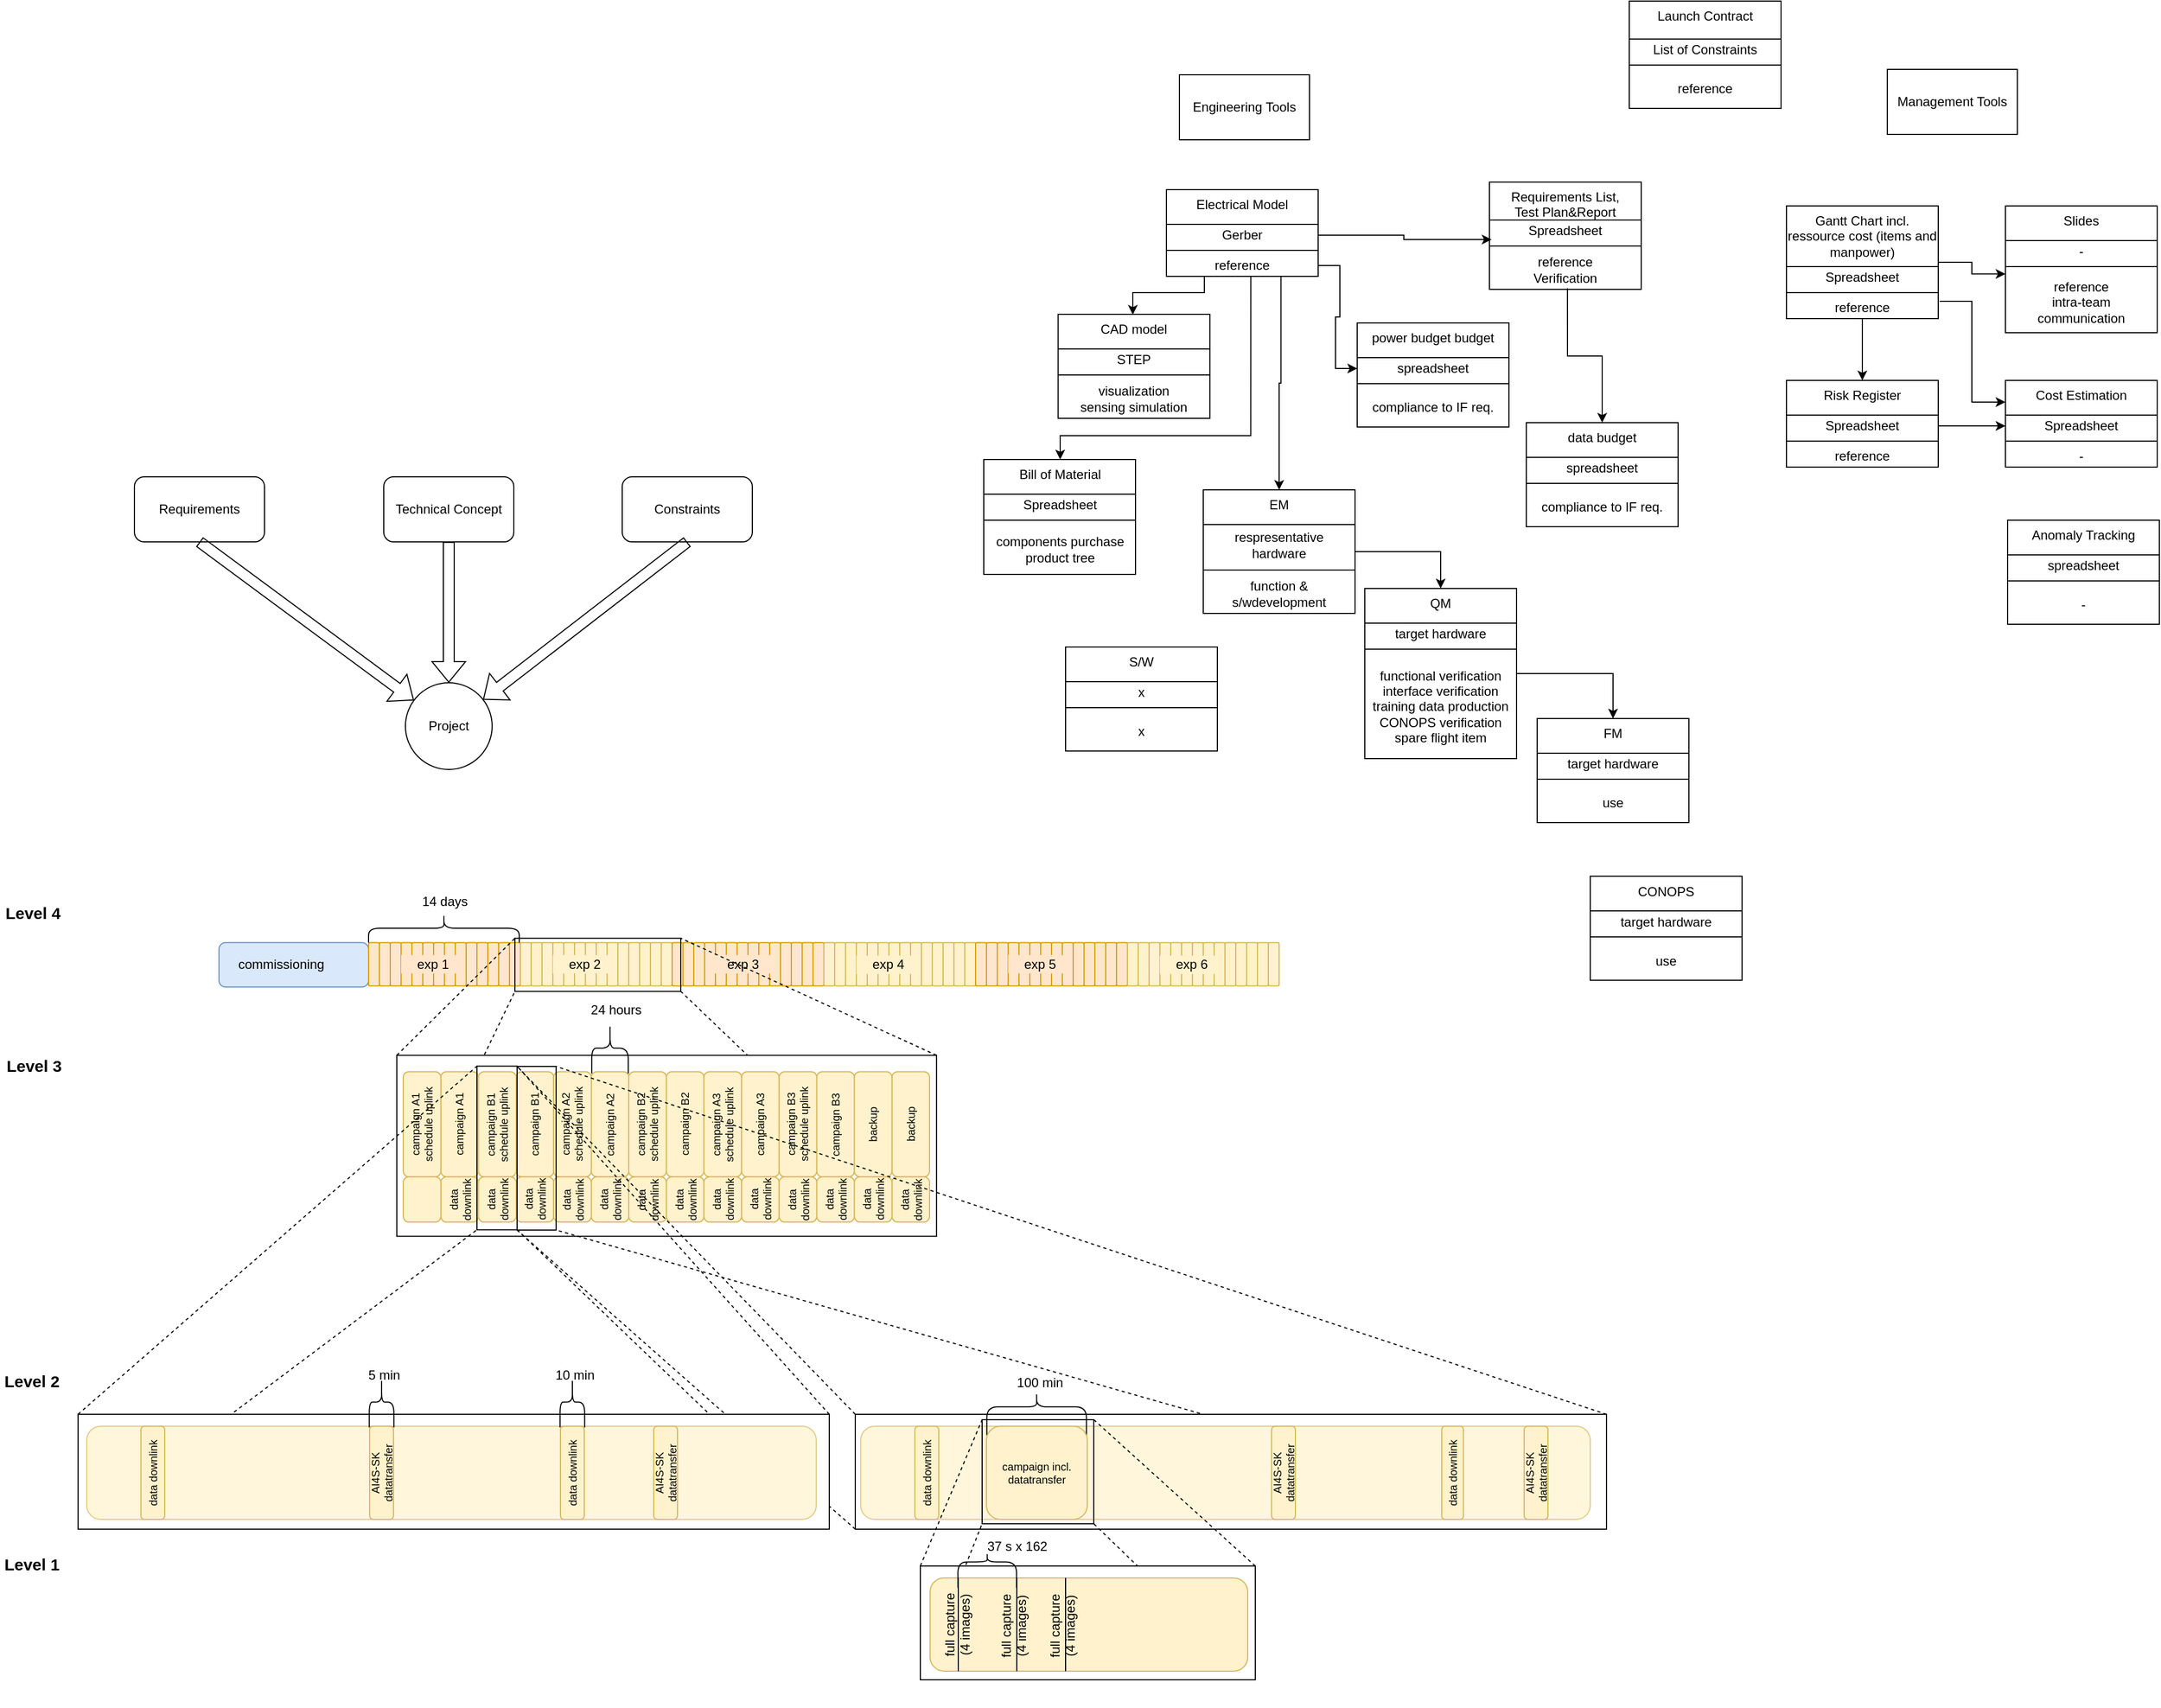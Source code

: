 <mxfile version="21.6.9" type="github">
  <diagram name="Page-1" id="WJJjMyrS5IeVUg8-BT6o">
    <mxGraphModel dx="1658" dy="1441" grid="0" gridSize="10" guides="1" tooltips="1" connect="1" arrows="1" fold="1" page="0" pageScale="1" pageWidth="3300" pageHeight="4681" math="0" shadow="0">
      <root>
        <mxCell id="0" />
        <mxCell id="1" parent="0" />
        <mxCell id="Q2rgFtuy5feUNiyLjC2P-2" value="" style="rounded=1;whiteSpace=wrap;html=1;fillColor=#dae8fc;strokeColor=#6c8ebf;" parent="1" vertex="1">
          <mxGeometry x="518" y="636.75" width="138" height="41" as="geometry" />
        </mxCell>
        <mxCell id="Q2rgFtuy5feUNiyLjC2P-17" value="" style="rounded=1;whiteSpace=wrap;html=1;fillColor=#ffe6cc;strokeColor=#d79b00;" parent="1" vertex="1">
          <mxGeometry x="656" y="636.75" width="10" height="40" as="geometry" />
        </mxCell>
        <mxCell id="Q2rgFtuy5feUNiyLjC2P-18" value="" style="rounded=1;whiteSpace=wrap;html=1;fillColor=#ffe6cc;strokeColor=#d79b00;" parent="1" vertex="1">
          <mxGeometry x="666" y="636.75" width="10" height="40" as="geometry" />
        </mxCell>
        <mxCell id="Q2rgFtuy5feUNiyLjC2P-19" value="" style="rounded=1;whiteSpace=wrap;html=1;fillColor=#ffe6cc;strokeColor=#d79b00;" parent="1" vertex="1">
          <mxGeometry x="676" y="636.75" width="10" height="40" as="geometry" />
        </mxCell>
        <mxCell id="Q2rgFtuy5feUNiyLjC2P-20" value="" style="rounded=1;whiteSpace=wrap;html=1;fillColor=#ffe6cc;strokeColor=#d79b00;" parent="1" vertex="1">
          <mxGeometry x="686" y="636.75" width="10" height="40" as="geometry" />
        </mxCell>
        <mxCell id="Q2rgFtuy5feUNiyLjC2P-21" value="" style="rounded=1;whiteSpace=wrap;html=1;fillColor=#ffe6cc;strokeColor=#d79b00;" parent="1" vertex="1">
          <mxGeometry x="696" y="636.75" width="10" height="40" as="geometry" />
        </mxCell>
        <mxCell id="Q2rgFtuy5feUNiyLjC2P-207" value="" style="edgeStyle=orthogonalEdgeStyle;rounded=0;orthogonalLoop=1;jettySize=auto;html=1;" parent="1" source="Q2rgFtuy5feUNiyLjC2P-22" target="Q2rgFtuy5feUNiyLjC2P-189" edge="1">
          <mxGeometry relative="1" as="geometry" />
        </mxCell>
        <mxCell id="Q2rgFtuy5feUNiyLjC2P-22" value="" style="rounded=1;whiteSpace=wrap;html=1;fillColor=#ffe6cc;strokeColor=#d79b00;" parent="1" vertex="1">
          <mxGeometry x="706" y="636.75" width="10" height="40" as="geometry" />
        </mxCell>
        <mxCell id="Q2rgFtuy5feUNiyLjC2P-23" value="" style="rounded=1;whiteSpace=wrap;html=1;fillColor=#ffe6cc;strokeColor=#d79b00;" parent="1" vertex="1">
          <mxGeometry x="716" y="636.75" width="10" height="40" as="geometry" />
        </mxCell>
        <mxCell id="Q2rgFtuy5feUNiyLjC2P-24" value="" style="rounded=1;whiteSpace=wrap;html=1;fillColor=#ffe6cc;strokeColor=#d79b00;" parent="1" vertex="1">
          <mxGeometry x="726" y="636.75" width="10" height="40" as="geometry" />
        </mxCell>
        <mxCell id="Q2rgFtuy5feUNiyLjC2P-25" value="" style="rounded=1;whiteSpace=wrap;html=1;fillColor=#ffe6cc;strokeColor=#d79b00;" parent="1" vertex="1">
          <mxGeometry x="736" y="636.75" width="10" height="40" as="geometry" />
        </mxCell>
        <mxCell id="Q2rgFtuy5feUNiyLjC2P-26" value="" style="rounded=1;whiteSpace=wrap;html=1;fillColor=#ffe6cc;strokeColor=#d79b00;" parent="1" vertex="1">
          <mxGeometry x="746" y="636.75" width="10" height="40" as="geometry" />
        </mxCell>
        <mxCell id="Q2rgFtuy5feUNiyLjC2P-27" value="" style="rounded=1;whiteSpace=wrap;html=1;fillColor=#ffe6cc;strokeColor=#d79b00;" parent="1" vertex="1">
          <mxGeometry x="756" y="636.75" width="10" height="40" as="geometry" />
        </mxCell>
        <mxCell id="Q2rgFtuy5feUNiyLjC2P-28" value="" style="rounded=1;whiteSpace=wrap;html=1;fillColor=#ffe6cc;strokeColor=#d79b00;" parent="1" vertex="1">
          <mxGeometry x="766" y="636.75" width="10" height="40" as="geometry" />
        </mxCell>
        <mxCell id="Q2rgFtuy5feUNiyLjC2P-29" value="" style="rounded=1;whiteSpace=wrap;html=1;fillColor=#ffe6cc;strokeColor=#d79b00;" parent="1" vertex="1">
          <mxGeometry x="776" y="636.75" width="10" height="40" as="geometry" />
        </mxCell>
        <mxCell id="Q2rgFtuy5feUNiyLjC2P-30" value="" style="rounded=1;whiteSpace=wrap;html=1;fillColor=#ffe6cc;strokeColor=#d79b00;" parent="1" vertex="1">
          <mxGeometry x="786" y="636.75" width="10" height="40" as="geometry" />
        </mxCell>
        <mxCell id="Q2rgFtuy5feUNiyLjC2P-33" value="" style="rounded=1;whiteSpace=wrap;html=1;fillColor=#fff2cc;strokeColor=#d6b656;" parent="1" vertex="1">
          <mxGeometry x="796" y="636.75" width="10" height="40" as="geometry" />
        </mxCell>
        <mxCell id="Q2rgFtuy5feUNiyLjC2P-34" value="" style="rounded=1;whiteSpace=wrap;html=1;fillColor=#fff2cc;strokeColor=#d6b656;" parent="1" vertex="1">
          <mxGeometry x="806" y="636.75" width="10" height="40" as="geometry" />
        </mxCell>
        <mxCell id="Q2rgFtuy5feUNiyLjC2P-35" value="" style="rounded=1;whiteSpace=wrap;html=1;fillColor=#fff2cc;strokeColor=#d6b656;" parent="1" vertex="1">
          <mxGeometry x="816" y="636.75" width="10" height="40" as="geometry" />
        </mxCell>
        <mxCell id="Q2rgFtuy5feUNiyLjC2P-36" value="" style="rounded=1;whiteSpace=wrap;html=1;fillColor=#fff2cc;strokeColor=#d6b656;" parent="1" vertex="1">
          <mxGeometry x="826" y="636.75" width="10" height="40" as="geometry" />
        </mxCell>
        <mxCell id="Q2rgFtuy5feUNiyLjC2P-37" value="" style="rounded=1;whiteSpace=wrap;html=1;fillColor=#fff2cc;strokeColor=#d6b656;" parent="1" vertex="1">
          <mxGeometry x="836" y="636.75" width="10" height="40" as="geometry" />
        </mxCell>
        <mxCell id="Q2rgFtuy5feUNiyLjC2P-38" value="" style="rounded=1;whiteSpace=wrap;html=1;fillColor=#fff2cc;strokeColor=#d6b656;" parent="1" vertex="1">
          <mxGeometry x="846" y="636.75" width="10" height="40" as="geometry" />
        </mxCell>
        <mxCell id="Q2rgFtuy5feUNiyLjC2P-39" value="" style="rounded=1;whiteSpace=wrap;html=1;fillColor=#fff2cc;strokeColor=#d6b656;" parent="1" vertex="1">
          <mxGeometry x="856" y="636.75" width="10" height="40" as="geometry" />
        </mxCell>
        <mxCell id="Q2rgFtuy5feUNiyLjC2P-40" value="" style="rounded=1;whiteSpace=wrap;html=1;fillColor=#fff2cc;strokeColor=#d6b656;" parent="1" vertex="1">
          <mxGeometry x="866" y="636.75" width="10" height="40" as="geometry" />
        </mxCell>
        <mxCell id="Q2rgFtuy5feUNiyLjC2P-41" value="" style="rounded=1;whiteSpace=wrap;html=1;fillColor=#fff2cc;strokeColor=#d6b656;" parent="1" vertex="1">
          <mxGeometry x="876" y="636.75" width="10" height="40" as="geometry" />
        </mxCell>
        <mxCell id="Q2rgFtuy5feUNiyLjC2P-42" value="" style="rounded=1;whiteSpace=wrap;html=1;fillColor=#fff2cc;strokeColor=#d6b656;" parent="1" vertex="1">
          <mxGeometry x="886" y="636.75" width="10" height="40" as="geometry" />
        </mxCell>
        <mxCell id="Q2rgFtuy5feUNiyLjC2P-43" value="" style="rounded=1;whiteSpace=wrap;html=1;fillColor=#fff2cc;strokeColor=#d6b656;" parent="1" vertex="1">
          <mxGeometry x="896" y="636.75" width="10" height="40" as="geometry" />
        </mxCell>
        <mxCell id="Q2rgFtuy5feUNiyLjC2P-44" value="" style="rounded=1;whiteSpace=wrap;html=1;fillColor=#fff2cc;strokeColor=#d6b656;" parent="1" vertex="1">
          <mxGeometry x="906" y="636.75" width="10" height="40" as="geometry" />
        </mxCell>
        <mxCell id="Q2rgFtuy5feUNiyLjC2P-45" value="" style="rounded=1;whiteSpace=wrap;html=1;fillColor=#fff2cc;strokeColor=#d6b656;" parent="1" vertex="1">
          <mxGeometry x="916" y="636.75" width="10" height="40" as="geometry" />
        </mxCell>
        <mxCell id="Q2rgFtuy5feUNiyLjC2P-46" value="" style="rounded=1;whiteSpace=wrap;html=1;fillColor=#fff2cc;strokeColor=#d6b656;" parent="1" vertex="1">
          <mxGeometry x="926" y="636.75" width="10" height="40" as="geometry" />
        </mxCell>
        <mxCell id="Q2rgFtuy5feUNiyLjC2P-47" value="" style="rounded=1;whiteSpace=wrap;html=1;fillColor=#ffe6cc;strokeColor=#d79b00;" parent="1" vertex="1">
          <mxGeometry x="936" y="636.75" width="10" height="40" as="geometry" />
        </mxCell>
        <mxCell id="Q2rgFtuy5feUNiyLjC2P-48" value="" style="rounded=1;whiteSpace=wrap;html=1;fillColor=#ffe6cc;strokeColor=#d79b00;" parent="1" vertex="1">
          <mxGeometry x="946" y="636.75" width="10" height="40" as="geometry" />
        </mxCell>
        <mxCell id="Q2rgFtuy5feUNiyLjC2P-49" value="" style="rounded=1;whiteSpace=wrap;html=1;fillColor=#ffe6cc;strokeColor=#d79b00;" parent="1" vertex="1">
          <mxGeometry x="956" y="636.75" width="10" height="40" as="geometry" />
        </mxCell>
        <mxCell id="Q2rgFtuy5feUNiyLjC2P-50" value="" style="rounded=1;whiteSpace=wrap;html=1;fillColor=#ffe6cc;strokeColor=#d79b00;" parent="1" vertex="1">
          <mxGeometry x="966" y="636.75" width="10" height="40" as="geometry" />
        </mxCell>
        <mxCell id="Q2rgFtuy5feUNiyLjC2P-51" value="" style="rounded=1;whiteSpace=wrap;html=1;fillColor=#ffe6cc;strokeColor=#d79b00;" parent="1" vertex="1">
          <mxGeometry x="976" y="636.75" width="10" height="40" as="geometry" />
        </mxCell>
        <mxCell id="Q2rgFtuy5feUNiyLjC2P-52" value="" style="rounded=1;whiteSpace=wrap;html=1;fillColor=#ffe6cc;strokeColor=#d79b00;" parent="1" vertex="1">
          <mxGeometry x="986" y="636.75" width="10" height="40" as="geometry" />
        </mxCell>
        <mxCell id="Q2rgFtuy5feUNiyLjC2P-53" value="" style="rounded=1;whiteSpace=wrap;html=1;fillColor=#ffe6cc;strokeColor=#d79b00;" parent="1" vertex="1">
          <mxGeometry x="996" y="636.75" width="10" height="40" as="geometry" />
        </mxCell>
        <mxCell id="Q2rgFtuy5feUNiyLjC2P-54" value="" style="rounded=1;whiteSpace=wrap;html=1;fillColor=#ffe6cc;strokeColor=#d79b00;" parent="1" vertex="1">
          <mxGeometry x="1006" y="636.75" width="10" height="40" as="geometry" />
        </mxCell>
        <mxCell id="Q2rgFtuy5feUNiyLjC2P-55" value="" style="rounded=1;whiteSpace=wrap;html=1;fillColor=#ffe6cc;strokeColor=#d79b00;" parent="1" vertex="1">
          <mxGeometry x="1016" y="636.75" width="10" height="40" as="geometry" />
        </mxCell>
        <mxCell id="Q2rgFtuy5feUNiyLjC2P-56" value="" style="rounded=1;whiteSpace=wrap;html=1;fillColor=#ffe6cc;strokeColor=#d79b00;" parent="1" vertex="1">
          <mxGeometry x="1026" y="636.75" width="10" height="40" as="geometry" />
        </mxCell>
        <mxCell id="Q2rgFtuy5feUNiyLjC2P-57" value="" style="rounded=1;whiteSpace=wrap;html=1;fillColor=#ffe6cc;strokeColor=#d79b00;" parent="1" vertex="1">
          <mxGeometry x="1036" y="636.75" width="10" height="40" as="geometry" />
        </mxCell>
        <mxCell id="Q2rgFtuy5feUNiyLjC2P-58" value="" style="rounded=1;whiteSpace=wrap;html=1;fillColor=#ffe6cc;strokeColor=#d79b00;" parent="1" vertex="1">
          <mxGeometry x="1046" y="636.75" width="10" height="40" as="geometry" />
        </mxCell>
        <mxCell id="Q2rgFtuy5feUNiyLjC2P-59" value="" style="rounded=1;whiteSpace=wrap;html=1;fillColor=#ffe6cc;strokeColor=#d79b00;" parent="1" vertex="1">
          <mxGeometry x="1056" y="636.75" width="10" height="40" as="geometry" />
        </mxCell>
        <mxCell id="Q2rgFtuy5feUNiyLjC2P-60" value="" style="rounded=1;whiteSpace=wrap;html=1;fillColor=#ffe6cc;strokeColor=#d79b00;" parent="1" vertex="1">
          <mxGeometry x="1066" y="636.75" width="10" height="40" as="geometry" />
        </mxCell>
        <mxCell id="Q2rgFtuy5feUNiyLjC2P-61" value="" style="rounded=1;whiteSpace=wrap;html=1;fillColor=#fff2cc;strokeColor=#d6b656;" parent="1" vertex="1">
          <mxGeometry x="1076" y="636.75" width="10" height="40" as="geometry" />
        </mxCell>
        <mxCell id="Q2rgFtuy5feUNiyLjC2P-62" value="" style="rounded=1;whiteSpace=wrap;html=1;fillColor=#fff2cc;strokeColor=#d6b656;" parent="1" vertex="1">
          <mxGeometry x="1086" y="636.75" width="10" height="40" as="geometry" />
        </mxCell>
        <mxCell id="Q2rgFtuy5feUNiyLjC2P-63" value="" style="rounded=1;whiteSpace=wrap;html=1;fillColor=#fff2cc;strokeColor=#d6b656;" parent="1" vertex="1">
          <mxGeometry x="1096" y="636.75" width="10" height="40" as="geometry" />
        </mxCell>
        <mxCell id="Q2rgFtuy5feUNiyLjC2P-64" value="" style="rounded=1;whiteSpace=wrap;html=1;fillColor=#fff2cc;strokeColor=#d6b656;" parent="1" vertex="1">
          <mxGeometry x="1106" y="636.75" width="10" height="40" as="geometry" />
        </mxCell>
        <mxCell id="Q2rgFtuy5feUNiyLjC2P-65" value="" style="rounded=1;whiteSpace=wrap;html=1;fillColor=#fff2cc;strokeColor=#d6b656;" parent="1" vertex="1">
          <mxGeometry x="1116" y="636.75" width="10" height="40" as="geometry" />
        </mxCell>
        <mxCell id="Q2rgFtuy5feUNiyLjC2P-66" value="" style="rounded=1;whiteSpace=wrap;html=1;fillColor=#fff2cc;strokeColor=#d6b656;" parent="1" vertex="1">
          <mxGeometry x="1126" y="636.75" width="10" height="40" as="geometry" />
        </mxCell>
        <mxCell id="Q2rgFtuy5feUNiyLjC2P-67" value="" style="rounded=1;whiteSpace=wrap;html=1;fillColor=#fff2cc;strokeColor=#d6b656;" parent="1" vertex="1">
          <mxGeometry x="1136" y="636.75" width="10" height="40" as="geometry" />
        </mxCell>
        <mxCell id="Q2rgFtuy5feUNiyLjC2P-68" value="" style="rounded=1;whiteSpace=wrap;html=1;fillColor=#fff2cc;strokeColor=#d6b656;" parent="1" vertex="1">
          <mxGeometry x="1146" y="636.75" width="10" height="40" as="geometry" />
        </mxCell>
        <mxCell id="Q2rgFtuy5feUNiyLjC2P-69" value="" style="rounded=1;whiteSpace=wrap;html=1;fillColor=#fff2cc;strokeColor=#d6b656;" parent="1" vertex="1">
          <mxGeometry x="1156" y="636.75" width="10" height="40" as="geometry" />
        </mxCell>
        <mxCell id="Q2rgFtuy5feUNiyLjC2P-70" value="" style="rounded=1;whiteSpace=wrap;html=1;fillColor=#fff2cc;strokeColor=#d6b656;" parent="1" vertex="1">
          <mxGeometry x="1166" y="636.75" width="10" height="40" as="geometry" />
        </mxCell>
        <mxCell id="Q2rgFtuy5feUNiyLjC2P-71" value="" style="rounded=1;whiteSpace=wrap;html=1;fillColor=#fff2cc;strokeColor=#d6b656;" parent="1" vertex="1">
          <mxGeometry x="1176" y="636.75" width="10" height="40" as="geometry" />
        </mxCell>
        <mxCell id="Q2rgFtuy5feUNiyLjC2P-72" value="" style="rounded=1;whiteSpace=wrap;html=1;fillColor=#fff2cc;strokeColor=#d6b656;" parent="1" vertex="1">
          <mxGeometry x="1186" y="636.75" width="10" height="40" as="geometry" />
        </mxCell>
        <mxCell id="Q2rgFtuy5feUNiyLjC2P-73" value="" style="rounded=1;whiteSpace=wrap;html=1;fillColor=#fff2cc;strokeColor=#d6b656;" parent="1" vertex="1">
          <mxGeometry x="1196" y="636.75" width="10" height="40" as="geometry" />
        </mxCell>
        <mxCell id="Q2rgFtuy5feUNiyLjC2P-74" value="" style="rounded=1;whiteSpace=wrap;html=1;fillColor=#fff2cc;strokeColor=#d6b656;" parent="1" vertex="1">
          <mxGeometry x="1206" y="636.75" width="10" height="40" as="geometry" />
        </mxCell>
        <mxCell id="Q2rgFtuy5feUNiyLjC2P-75" value="" style="rounded=1;whiteSpace=wrap;html=1;fillColor=#ffe6cc;strokeColor=#d79b00;" parent="1" vertex="1">
          <mxGeometry x="1216" y="636.75" width="10" height="40" as="geometry" />
        </mxCell>
        <mxCell id="Q2rgFtuy5feUNiyLjC2P-76" value="" style="rounded=1;whiteSpace=wrap;html=1;fillColor=#ffe6cc;strokeColor=#d79b00;" parent="1" vertex="1">
          <mxGeometry x="1226" y="636.75" width="10" height="40" as="geometry" />
        </mxCell>
        <mxCell id="Q2rgFtuy5feUNiyLjC2P-77" value="" style="rounded=1;whiteSpace=wrap;html=1;fillColor=#ffe6cc;strokeColor=#d79b00;" parent="1" vertex="1">
          <mxGeometry x="1236" y="636.75" width="10" height="40" as="geometry" />
        </mxCell>
        <mxCell id="Q2rgFtuy5feUNiyLjC2P-78" value="" style="rounded=1;whiteSpace=wrap;html=1;fillColor=#ffe6cc;strokeColor=#d79b00;" parent="1" vertex="1">
          <mxGeometry x="1246" y="636.75" width="10" height="40" as="geometry" />
        </mxCell>
        <mxCell id="Q2rgFtuy5feUNiyLjC2P-79" value="" style="rounded=1;whiteSpace=wrap;html=1;fillColor=#ffe6cc;strokeColor=#d79b00;" parent="1" vertex="1">
          <mxGeometry x="1256" y="636.75" width="10" height="40" as="geometry" />
        </mxCell>
        <mxCell id="Q2rgFtuy5feUNiyLjC2P-204" value="" style="edgeStyle=orthogonalEdgeStyle;rounded=0;orthogonalLoop=1;jettySize=auto;html=1;" parent="1" source="Q2rgFtuy5feUNiyLjC2P-80" target="Q2rgFtuy5feUNiyLjC2P-195" edge="1">
          <mxGeometry relative="1" as="geometry" />
        </mxCell>
        <mxCell id="Q2rgFtuy5feUNiyLjC2P-80" value="" style="rounded=1;whiteSpace=wrap;html=1;fillColor=#ffe6cc;strokeColor=#d79b00;" parent="1" vertex="1">
          <mxGeometry x="1266" y="636.75" width="10" height="40" as="geometry" />
        </mxCell>
        <mxCell id="Q2rgFtuy5feUNiyLjC2P-81" value="" style="rounded=1;whiteSpace=wrap;html=1;fillColor=#ffe6cc;strokeColor=#d79b00;" parent="1" vertex="1">
          <mxGeometry x="1276" y="636.75" width="10" height="40" as="geometry" />
        </mxCell>
        <mxCell id="Q2rgFtuy5feUNiyLjC2P-82" value="" style="rounded=1;whiteSpace=wrap;html=1;fillColor=#ffe6cc;strokeColor=#d79b00;" parent="1" vertex="1">
          <mxGeometry x="1286" y="636.75" width="10" height="40" as="geometry" />
        </mxCell>
        <mxCell id="Q2rgFtuy5feUNiyLjC2P-83" value="" style="rounded=1;whiteSpace=wrap;html=1;fillColor=#ffe6cc;strokeColor=#d79b00;" parent="1" vertex="1">
          <mxGeometry x="1296" y="636.75" width="10" height="40" as="geometry" />
        </mxCell>
        <mxCell id="Q2rgFtuy5feUNiyLjC2P-84" value="" style="rounded=1;whiteSpace=wrap;html=1;fillColor=#ffe6cc;strokeColor=#d79b00;" parent="1" vertex="1">
          <mxGeometry x="1306" y="636.75" width="10" height="40" as="geometry" />
        </mxCell>
        <mxCell id="Q2rgFtuy5feUNiyLjC2P-85" value="" style="rounded=1;whiteSpace=wrap;html=1;fillColor=#ffe6cc;strokeColor=#d79b00;" parent="1" vertex="1">
          <mxGeometry x="1316" y="636.75" width="10" height="40" as="geometry" />
        </mxCell>
        <mxCell id="Q2rgFtuy5feUNiyLjC2P-86" value="" style="rounded=1;whiteSpace=wrap;html=1;fillColor=#ffe6cc;strokeColor=#d79b00;" parent="1" vertex="1">
          <mxGeometry x="1326" y="636.75" width="10" height="40" as="geometry" />
        </mxCell>
        <mxCell id="Q2rgFtuy5feUNiyLjC2P-87" value="" style="rounded=1;whiteSpace=wrap;html=1;fillColor=#ffe6cc;strokeColor=#d79b00;" parent="1" vertex="1">
          <mxGeometry x="1336" y="636.75" width="10" height="40" as="geometry" />
        </mxCell>
        <mxCell id="Q2rgFtuy5feUNiyLjC2P-88" value="" style="rounded=1;whiteSpace=wrap;html=1;fillColor=#ffe6cc;strokeColor=#d79b00;" parent="1" vertex="1">
          <mxGeometry x="1346" y="636.75" width="10" height="40" as="geometry" />
        </mxCell>
        <mxCell id="Q2rgFtuy5feUNiyLjC2P-89" value="" style="rounded=1;whiteSpace=wrap;html=1;fillColor=#fff2cc;strokeColor=#d6b656;" parent="1" vertex="1">
          <mxGeometry x="1356" y="636.75" width="10" height="40" as="geometry" />
        </mxCell>
        <mxCell id="Q2rgFtuy5feUNiyLjC2P-90" value="" style="rounded=1;whiteSpace=wrap;html=1;fillColor=#fff2cc;strokeColor=#d6b656;" parent="1" vertex="1">
          <mxGeometry x="1366" y="636.75" width="10" height="40" as="geometry" />
        </mxCell>
        <mxCell id="Q2rgFtuy5feUNiyLjC2P-91" value="" style="rounded=1;whiteSpace=wrap;html=1;fillColor=#fff2cc;strokeColor=#d6b656;" parent="1" vertex="1">
          <mxGeometry x="1376" y="636.75" width="10" height="40" as="geometry" />
        </mxCell>
        <mxCell id="Q2rgFtuy5feUNiyLjC2P-92" value="" style="rounded=1;whiteSpace=wrap;html=1;fillColor=#fff2cc;strokeColor=#d6b656;" parent="1" vertex="1">
          <mxGeometry x="1386" y="636.75" width="10" height="40" as="geometry" />
        </mxCell>
        <mxCell id="Q2rgFtuy5feUNiyLjC2P-93" value="" style="rounded=1;whiteSpace=wrap;html=1;fillColor=#fff2cc;strokeColor=#d6b656;" parent="1" vertex="1">
          <mxGeometry x="1396" y="636.75" width="10" height="40" as="geometry" />
        </mxCell>
        <mxCell id="Q2rgFtuy5feUNiyLjC2P-94" value="" style="rounded=1;whiteSpace=wrap;html=1;fillColor=#fff2cc;strokeColor=#d6b656;" parent="1" vertex="1">
          <mxGeometry x="1406" y="636.75" width="10" height="40" as="geometry" />
        </mxCell>
        <mxCell id="Q2rgFtuy5feUNiyLjC2P-95" value="" style="rounded=1;whiteSpace=wrap;html=1;fillColor=#fff2cc;strokeColor=#d6b656;" parent="1" vertex="1">
          <mxGeometry x="1416" y="636.75" width="10" height="40" as="geometry" />
        </mxCell>
        <mxCell id="Q2rgFtuy5feUNiyLjC2P-96" value="" style="rounded=1;whiteSpace=wrap;html=1;fillColor=#fff2cc;strokeColor=#d6b656;" parent="1" vertex="1">
          <mxGeometry x="1426" y="636.75" width="10" height="40" as="geometry" />
        </mxCell>
        <mxCell id="Q2rgFtuy5feUNiyLjC2P-97" value="" style="rounded=1;whiteSpace=wrap;html=1;fillColor=#fff2cc;strokeColor=#d6b656;" parent="1" vertex="1">
          <mxGeometry x="1436" y="636.75" width="10" height="40" as="geometry" />
        </mxCell>
        <mxCell id="Q2rgFtuy5feUNiyLjC2P-98" value="" style="rounded=1;whiteSpace=wrap;html=1;fillColor=#fff2cc;strokeColor=#d6b656;" parent="1" vertex="1">
          <mxGeometry x="1446" y="636.75" width="10" height="40" as="geometry" />
        </mxCell>
        <mxCell id="Q2rgFtuy5feUNiyLjC2P-99" value="" style="rounded=1;whiteSpace=wrap;html=1;fillColor=#fff2cc;strokeColor=#d6b656;" parent="1" vertex="1">
          <mxGeometry x="1456" y="636.75" width="10" height="40" as="geometry" />
        </mxCell>
        <mxCell id="Q2rgFtuy5feUNiyLjC2P-100" value="" style="rounded=1;whiteSpace=wrap;html=1;fillColor=#fff2cc;strokeColor=#d6b656;" parent="1" vertex="1">
          <mxGeometry x="1466" y="636.75" width="10" height="40" as="geometry" />
        </mxCell>
        <mxCell id="Q2rgFtuy5feUNiyLjC2P-101" value="" style="rounded=1;whiteSpace=wrap;html=1;fillColor=#fff2cc;strokeColor=#d6b656;" parent="1" vertex="1">
          <mxGeometry x="1476" y="636.75" width="10" height="40" as="geometry" />
        </mxCell>
        <mxCell id="Q2rgFtuy5feUNiyLjC2P-102" value="" style="rounded=1;whiteSpace=wrap;html=1;fillColor=#fff2cc;strokeColor=#d6b656;" parent="1" vertex="1">
          <mxGeometry x="1486" y="636.75" width="10" height="40" as="geometry" />
        </mxCell>
        <mxCell id="Q2rgFtuy5feUNiyLjC2P-188" value="exp 1" style="text;html=1;strokeColor=none;fillColor=#ffe6cc;align=center;verticalAlign=middle;whiteSpace=wrap;rounded=0;" parent="1" vertex="1">
          <mxGeometry x="686" y="648.25" width="59" height="17" as="geometry" />
        </mxCell>
        <mxCell id="Q2rgFtuy5feUNiyLjC2P-189" value="exp 2" style="text;html=1;strokeColor=none;fillColor=#fff2cc;align=center;verticalAlign=middle;whiteSpace=wrap;rounded=0;" parent="1" vertex="1">
          <mxGeometry x="826" y="648.25" width="59" height="17" as="geometry" />
        </mxCell>
        <mxCell id="Q2rgFtuy5feUNiyLjC2P-190" value="exp 3" style="text;html=1;strokeColor=none;fillColor=#ffe6cc;align=center;verticalAlign=middle;whiteSpace=wrap;rounded=0;" parent="1" vertex="1">
          <mxGeometry x="971.5" y="648.25" width="59" height="17" as="geometry" />
        </mxCell>
        <mxCell id="Q2rgFtuy5feUNiyLjC2P-192" value="exp 4" style="text;html=1;strokeColor=none;fillColor=#fff2cc;align=center;verticalAlign=middle;whiteSpace=wrap;rounded=0;" parent="1" vertex="1">
          <mxGeometry x="1106" y="648.75" width="59" height="17" as="geometry" />
        </mxCell>
        <mxCell id="Q2rgFtuy5feUNiyLjC2P-193" value="exp 5" style="text;html=1;strokeColor=none;fillColor=#ffe6cc;align=center;verticalAlign=middle;whiteSpace=wrap;rounded=0;" parent="1" vertex="1">
          <mxGeometry x="1246" y="648.25" width="59" height="17" as="geometry" />
        </mxCell>
        <mxCell id="Q2rgFtuy5feUNiyLjC2P-195" value="exp 6" style="text;html=1;strokeColor=none;fillColor=#fff2cc;align=center;verticalAlign=middle;whiteSpace=wrap;rounded=0;" parent="1" vertex="1">
          <mxGeometry x="1386" y="648.75" width="59" height="17" as="geometry" />
        </mxCell>
        <mxCell id="Q2rgFtuy5feUNiyLjC2P-205" value="commissioning" style="text;html=1;strokeColor=none;fillColor=none;align=center;verticalAlign=middle;whiteSpace=wrap;rounded=0;" parent="1" vertex="1">
          <mxGeometry x="546" y="648.25" width="59" height="17" as="geometry" />
        </mxCell>
        <mxCell id="Q2rgFtuy5feUNiyLjC2P-208" value="" style="rounded=0;whiteSpace=wrap;html=1;fillColor=none;" parent="1" vertex="1">
          <mxGeometry x="791" y="632.75" width="153" height="49" as="geometry" />
        </mxCell>
        <mxCell id="Q2rgFtuy5feUNiyLjC2P-212" value="" style="endArrow=none;dashed=1;html=1;rounded=0;exitX=0;exitY=0;exitDx=0;exitDy=0;entryX=0;entryY=0;entryDx=0;entryDy=0;" parent="1" source="Q2rgFtuy5feUNiyLjC2P-209" target="Q2rgFtuy5feUNiyLjC2P-208" edge="1">
          <mxGeometry width="50" height="50" relative="1" as="geometry">
            <mxPoint x="692" y="937.75" as="sourcePoint" />
            <mxPoint x="801" y="674.75" as="targetPoint" />
          </mxGeometry>
        </mxCell>
        <mxCell id="Q2rgFtuy5feUNiyLjC2P-213" value="" style="endArrow=none;dashed=1;html=1;rounded=0;exitX=1;exitY=0;exitDx=0;exitDy=0;entryX=1;entryY=0;entryDx=0;entryDy=0;" parent="1" source="Q2rgFtuy5feUNiyLjC2P-209" target="Q2rgFtuy5feUNiyLjC2P-208" edge="1">
          <mxGeometry width="50" height="50" relative="1" as="geometry">
            <mxPoint x="692" y="732.75" as="sourcePoint" />
            <mxPoint x="801" y="611.75" as="targetPoint" />
          </mxGeometry>
        </mxCell>
        <mxCell id="Q2rgFtuy5feUNiyLjC2P-322" value="" style="shape=curlyBracket;whiteSpace=wrap;html=1;rounded=1;labelPosition=left;verticalLabelPosition=middle;align=right;verticalAlign=middle;rotation=90;" parent="1" vertex="1">
          <mxGeometry x="712.25" y="554" width="26.5" height="139" as="geometry" />
        </mxCell>
        <mxCell id="Q2rgFtuy5feUNiyLjC2P-323" value="14 days" style="text;html=1;strokeColor=none;fillColor=none;align=center;verticalAlign=middle;whiteSpace=wrap;rounded=0;" parent="1" vertex="1">
          <mxGeometry x="697" y="590.75" width="59" height="17" as="geometry" />
        </mxCell>
        <mxCell id="Q2rgFtuy5feUNiyLjC2P-331" value="24 hours" style="text;html=1;strokeColor=none;fillColor=none;align=center;verticalAlign=middle;whiteSpace=wrap;rounded=0;" parent="1" vertex="1">
          <mxGeometry x="855.13" y="690.75" width="59" height="17" as="geometry" />
        </mxCell>
        <mxCell id="Q2rgFtuy5feUNiyLjC2P-211" value="" style="endArrow=none;dashed=1;html=1;rounded=0;exitX=0;exitY=1;exitDx=0;exitDy=0;entryX=0;entryY=1;entryDx=0;entryDy=0;" parent="1" source="Q2rgFtuy5feUNiyLjC2P-209" target="Q2rgFtuy5feUNiyLjC2P-208" edge="1">
          <mxGeometry width="50" height="50" relative="1" as="geometry">
            <mxPoint x="913" y="662.75" as="sourcePoint" />
            <mxPoint x="963" y="612.75" as="targetPoint" />
          </mxGeometry>
        </mxCell>
        <mxCell id="Q2rgFtuy5feUNiyLjC2P-214" value="" style="endArrow=none;dashed=1;html=1;rounded=0;exitX=1;exitY=1;exitDx=0;exitDy=0;entryX=1;entryY=1;entryDx=0;entryDy=0;" parent="1" source="Q2rgFtuy5feUNiyLjC2P-209" target="Q2rgFtuy5feUNiyLjC2P-208" edge="1">
          <mxGeometry width="50" height="50" relative="1" as="geometry">
            <mxPoint x="1190" y="732.75" as="sourcePoint" />
            <mxPoint x="954" y="611.75" as="targetPoint" />
          </mxGeometry>
        </mxCell>
        <mxCell id="Q2rgFtuy5feUNiyLjC2P-209" value="" style="rounded=0;whiteSpace=wrap;html=1;" parent="1" vertex="1">
          <mxGeometry x="682.07" y="740.75" width="497.86" height="167" as="geometry" />
        </mxCell>
        <mxCell id="a3yUc3FEi2ITJsw6pcIX-13" value="" style="endArrow=none;dashed=1;html=1;rounded=0;exitX=0;exitY=1;exitDx=0;exitDy=0;entryX=0;entryY=1;entryDx=0;entryDy=0;" parent="1" source="a3yUc3FEi2ITJsw6pcIX-17" target="a3yUc3FEi2ITJsw6pcIX-12" edge="1">
          <mxGeometry width="50" height="50" relative="1" as="geometry">
            <mxPoint x="673" y="1005" as="sourcePoint" />
            <mxPoint x="723" y="955" as="targetPoint" />
          </mxGeometry>
        </mxCell>
        <mxCell id="a3yUc3FEi2ITJsw6pcIX-16" value="" style="endArrow=none;dashed=1;html=1;rounded=0;exitX=1;exitY=1;exitDx=0;exitDy=0;entryX=1;entryY=1;entryDx=0;entryDy=0;" parent="1" source="a3yUc3FEi2ITJsw6pcIX-17" target="a3yUc3FEi2ITJsw6pcIX-12" edge="1">
          <mxGeometry width="50" height="50" relative="1" as="geometry">
            <mxPoint x="950" y="1075" as="sourcePoint" />
            <mxPoint x="714" y="954" as="targetPoint" />
          </mxGeometry>
        </mxCell>
        <mxCell id="a3yUc3FEi2ITJsw6pcIX-17" value="" style="rounded=0;whiteSpace=wrap;html=1;" parent="1" vertex="1">
          <mxGeometry x="1105" y="1072" width="693" height="106" as="geometry" />
        </mxCell>
        <mxCell id="a3yUc3FEi2ITJsw6pcIX-2" value="" style="rounded=1;whiteSpace=wrap;html=1;fillColor=#fff2cc;strokeColor=#d6b656;horizontal=1;fontSize=10;opacity=70;" parent="1" vertex="1">
          <mxGeometry x="1110" y="1082.98" width="673" height="86" as="geometry" />
        </mxCell>
        <mxCell id="is3k6BWA0ty2hflFhvvY-3" value="Project" style="ellipse;whiteSpace=wrap;html=1;aspect=fixed;" parent="1" vertex="1">
          <mxGeometry x="690" y="397" width="80" height="80" as="geometry" />
        </mxCell>
        <mxCell id="is3k6BWA0ty2hflFhvvY-4" value="Requirements " style="rounded=1;whiteSpace=wrap;html=1;" parent="1" vertex="1">
          <mxGeometry x="440" y="207" width="120" height="60" as="geometry" />
        </mxCell>
        <mxCell id="is3k6BWA0ty2hflFhvvY-5" value="Constraints" style="rounded=1;whiteSpace=wrap;html=1;" parent="1" vertex="1">
          <mxGeometry x="890" y="207" width="120" height="60" as="geometry" />
        </mxCell>
        <mxCell id="is3k6BWA0ty2hflFhvvY-6" value="Technical Concept" style="rounded=1;whiteSpace=wrap;html=1;" parent="1" vertex="1">
          <mxGeometry x="670" y="207" width="120" height="60" as="geometry" />
        </mxCell>
        <mxCell id="is3k6BWA0ty2hflFhvvY-7" value="" style="shape=flexArrow;endArrow=classic;html=1;rounded=0;exitX=0.5;exitY=1;exitDx=0;exitDy=0;" parent="1" source="is3k6BWA0ty2hflFhvvY-4" target="is3k6BWA0ty2hflFhvvY-3" edge="1">
          <mxGeometry width="50" height="50" relative="1" as="geometry">
            <mxPoint x="1100" y="497" as="sourcePoint" />
            <mxPoint x="1150" y="447" as="targetPoint" />
          </mxGeometry>
        </mxCell>
        <mxCell id="is3k6BWA0ty2hflFhvvY-8" value="" style="shape=flexArrow;endArrow=classic;html=1;rounded=0;exitX=0.5;exitY=1;exitDx=0;exitDy=0;" parent="1" source="is3k6BWA0ty2hflFhvvY-5" target="is3k6BWA0ty2hflFhvvY-3" edge="1">
          <mxGeometry width="50" height="50" relative="1" as="geometry">
            <mxPoint x="510" y="277" as="sourcePoint" />
            <mxPoint x="708" y="423" as="targetPoint" />
          </mxGeometry>
        </mxCell>
        <mxCell id="is3k6BWA0ty2hflFhvvY-9" value="" style="shape=flexArrow;endArrow=classic;html=1;rounded=0;exitX=0.5;exitY=1;exitDx=0;exitDy=0;" parent="1" source="is3k6BWA0ty2hflFhvvY-6" target="is3k6BWA0ty2hflFhvvY-3" edge="1">
          <mxGeometry width="50" height="50" relative="1" as="geometry">
            <mxPoint x="960" y="277" as="sourcePoint" />
            <mxPoint x="772" y="423" as="targetPoint" />
          </mxGeometry>
        </mxCell>
        <mxCell id="Q2rgFtuy5feUNiyLjC2P-293" value="campaign A1" style="rounded=1;whiteSpace=wrap;html=1;fillColor=#fff2cc;strokeColor=#d6b656;horizontal=0;fontSize=10;" parent="1" vertex="1">
          <mxGeometry x="722.69" y="755.88" width="34.69" height="97" as="geometry" />
        </mxCell>
        <mxCell id="Q2rgFtuy5feUNiyLjC2P-294" value="data downlink" style="rounded=1;whiteSpace=wrap;html=1;fillColor=#fff2cc;strokeColor=#d6b656;fontSize=10;horizontal=0;" parent="1" vertex="1">
          <mxGeometry x="722.69" y="852.88" width="34.69" height="41.75" as="geometry" />
        </mxCell>
        <mxCell id="Q2rgFtuy5feUNiyLjC2P-296" value="campaign A1 schedule uplink" style="rounded=1;whiteSpace=wrap;html=1;fillColor=#fff2cc;strokeColor=#d6b656;horizontal=0;fontSize=10;" parent="1" vertex="1">
          <mxGeometry x="688" y="755.88" width="34.69" height="97" as="geometry" />
        </mxCell>
        <mxCell id="Q2rgFtuy5feUNiyLjC2P-297" value="" style="rounded=1;whiteSpace=wrap;html=1;fillColor=#fff2cc;strokeColor=#d6b656;fontSize=10;horizontal=0;" parent="1" vertex="1">
          <mxGeometry x="688" y="852.88" width="34.69" height="41.75" as="geometry" />
        </mxCell>
        <mxCell id="Q2rgFtuy5feUNiyLjC2P-298" value="campaign B1" style="rounded=1;whiteSpace=wrap;html=1;fillColor=#fff2cc;strokeColor=#d6b656;horizontal=0;fontSize=10;" parent="1" vertex="1">
          <mxGeometry x="792.07" y="755.88" width="34.69" height="97" as="geometry" />
        </mxCell>
        <mxCell id="Q2rgFtuy5feUNiyLjC2P-299" value="data downlink" style="rounded=1;whiteSpace=wrap;html=1;fillColor=#fff2cc;strokeColor=#d6b656;fontSize=10;horizontal=0;" parent="1" vertex="1">
          <mxGeometry x="792.07" y="852.88" width="34.69" height="41.75" as="geometry" />
        </mxCell>
        <mxCell id="Q2rgFtuy5feUNiyLjC2P-300" value="campaign B1 schedule uplink" style="rounded=1;whiteSpace=wrap;html=1;fillColor=#fff2cc;strokeColor=#d6b656;horizontal=0;fontSize=10;" parent="1" vertex="1">
          <mxGeometry x="757.38" y="755.88" width="34.69" height="97" as="geometry" />
        </mxCell>
        <mxCell id="Q2rgFtuy5feUNiyLjC2P-301" value="data downlink" style="rounded=1;whiteSpace=wrap;html=1;fillColor=#fff2cc;strokeColor=#d6b656;fontSize=10;horizontal=0;" parent="1" vertex="1">
          <mxGeometry x="757.38" y="852.88" width="34.69" height="41.75" as="geometry" />
        </mxCell>
        <mxCell id="Q2rgFtuy5feUNiyLjC2P-302" value="campaign A2" style="rounded=1;whiteSpace=wrap;html=1;fillColor=#fff2cc;strokeColor=#d6b656;horizontal=0;fontSize=10;" parent="1" vertex="1">
          <mxGeometry x="861.45" y="755.88" width="34.69" height="97" as="geometry" />
        </mxCell>
        <mxCell id="Q2rgFtuy5feUNiyLjC2P-303" value="data downlink" style="rounded=1;whiteSpace=wrap;html=1;fillColor=#fff2cc;strokeColor=#d6b656;fontSize=10;horizontal=0;" parent="1" vertex="1">
          <mxGeometry x="861.45" y="852.88" width="34.69" height="41.75" as="geometry" />
        </mxCell>
        <mxCell id="Q2rgFtuy5feUNiyLjC2P-304" value="campaign A2 schedule uplink" style="rounded=1;whiteSpace=wrap;html=1;fillColor=#fff2cc;strokeColor=#d6b656;horizontal=0;fontSize=10;" parent="1" vertex="1">
          <mxGeometry x="826.76" y="755.88" width="34.69" height="97" as="geometry" />
        </mxCell>
        <mxCell id="Q2rgFtuy5feUNiyLjC2P-305" value="data downlink" style="rounded=1;whiteSpace=wrap;html=1;fillColor=#fff2cc;strokeColor=#d6b656;fontSize=10;horizontal=0;" parent="1" vertex="1">
          <mxGeometry x="826.76" y="852.88" width="34.69" height="41.75" as="geometry" />
        </mxCell>
        <mxCell id="Q2rgFtuy5feUNiyLjC2P-306" value="campaign B2" style="rounded=1;whiteSpace=wrap;html=1;fillColor=#fff2cc;strokeColor=#d6b656;horizontal=0;fontSize=10;" parent="1" vertex="1">
          <mxGeometry x="930.69" y="755.87" width="34.69" height="97" as="geometry" />
        </mxCell>
        <mxCell id="Q2rgFtuy5feUNiyLjC2P-307" value="data downlink" style="rounded=1;whiteSpace=wrap;html=1;fillColor=#fff2cc;strokeColor=#d6b656;fontSize=10;horizontal=0;" parent="1" vertex="1">
          <mxGeometry x="930.69" y="852.87" width="34.69" height="41.75" as="geometry" />
        </mxCell>
        <mxCell id="Q2rgFtuy5feUNiyLjC2P-308" value="campaign B2 schedule uplink" style="rounded=1;whiteSpace=wrap;html=1;fillColor=#fff2cc;strokeColor=#d6b656;horizontal=0;fontSize=10;" parent="1" vertex="1">
          <mxGeometry x="896" y="755.87" width="34.69" height="97" as="geometry" />
        </mxCell>
        <mxCell id="Q2rgFtuy5feUNiyLjC2P-309" value="data downlink" style="rounded=1;whiteSpace=wrap;html=1;fillColor=#fff2cc;strokeColor=#d6b656;fontSize=10;horizontal=0;" parent="1" vertex="1">
          <mxGeometry x="896" y="852.87" width="34.69" height="41.75" as="geometry" />
        </mxCell>
        <mxCell id="Q2rgFtuy5feUNiyLjC2P-310" value="campaign A3" style="rounded=1;whiteSpace=wrap;html=1;fillColor=#fff2cc;strokeColor=#d6b656;horizontal=0;fontSize=10;" parent="1" vertex="1">
          <mxGeometry x="1000.07" y="755.89" width="34.69" height="97" as="geometry" />
        </mxCell>
        <mxCell id="Q2rgFtuy5feUNiyLjC2P-311" value="data downlink" style="rounded=1;whiteSpace=wrap;html=1;fillColor=#fff2cc;strokeColor=#d6b656;fontSize=10;horizontal=0;" parent="1" vertex="1">
          <mxGeometry x="1000.07" y="852.89" width="34.69" height="41.75" as="geometry" />
        </mxCell>
        <mxCell id="Q2rgFtuy5feUNiyLjC2P-312" value="campaign A3 schedule uplink" style="rounded=1;whiteSpace=wrap;html=1;fillColor=#fff2cc;strokeColor=#d6b656;horizontal=0;fontSize=10;" parent="1" vertex="1">
          <mxGeometry x="965.38" y="755.89" width="34.69" height="97" as="geometry" />
        </mxCell>
        <mxCell id="Q2rgFtuy5feUNiyLjC2P-313" value="data downlink" style="rounded=1;whiteSpace=wrap;html=1;fillColor=#fff2cc;strokeColor=#d6b656;fontSize=10;horizontal=0;" parent="1" vertex="1">
          <mxGeometry x="965.38" y="852.89" width="34.69" height="41.75" as="geometry" />
        </mxCell>
        <mxCell id="Q2rgFtuy5feUNiyLjC2P-314" value="campaign B3" style="rounded=1;whiteSpace=wrap;html=1;fillColor=#fff2cc;strokeColor=#d6b656;horizontal=0;fontSize=10;" parent="1" vertex="1">
          <mxGeometry x="1069.45" y="755.89" width="34.69" height="97" as="geometry" />
        </mxCell>
        <mxCell id="Q2rgFtuy5feUNiyLjC2P-315" value="data downlink" style="rounded=1;whiteSpace=wrap;html=1;fillColor=#fff2cc;strokeColor=#d6b656;fontSize=10;horizontal=0;" parent="1" vertex="1">
          <mxGeometry x="1069.45" y="852.89" width="34.69" height="41.75" as="geometry" />
        </mxCell>
        <mxCell id="Q2rgFtuy5feUNiyLjC2P-316" value="campaign B3 schedule uplink" style="rounded=1;whiteSpace=wrap;html=1;fillColor=#fff2cc;strokeColor=#d6b656;horizontal=0;fontSize=10;" parent="1" vertex="1">
          <mxGeometry x="1034.76" y="755.89" width="34.69" height="97" as="geometry" />
        </mxCell>
        <mxCell id="Q2rgFtuy5feUNiyLjC2P-317" value="data downlink" style="rounded=1;whiteSpace=wrap;html=1;fillColor=#fff2cc;strokeColor=#d6b656;fontSize=10;horizontal=0;" parent="1" vertex="1">
          <mxGeometry x="1034.76" y="852.89" width="34.69" height="41.75" as="geometry" />
        </mxCell>
        <mxCell id="Q2rgFtuy5feUNiyLjC2P-318" value="backup" style="rounded=1;whiteSpace=wrap;html=1;fillColor=#fff2cc;strokeColor=#d6b656;horizontal=0;fontSize=10;" parent="1" vertex="1">
          <mxGeometry x="1138.83" y="755.88" width="34.69" height="97" as="geometry" />
        </mxCell>
        <mxCell id="Q2rgFtuy5feUNiyLjC2P-319" value="data downlink" style="rounded=1;whiteSpace=wrap;html=1;fillColor=#fff2cc;strokeColor=#d6b656;fontSize=10;horizontal=0;" parent="1" vertex="1">
          <mxGeometry x="1138.83" y="852.88" width="34.69" height="41.75" as="geometry" />
        </mxCell>
        <mxCell id="Q2rgFtuy5feUNiyLjC2P-320" value="backup" style="rounded=1;whiteSpace=wrap;html=1;fillColor=#fff2cc;strokeColor=#d6b656;horizontal=0;fontSize=10;" parent="1" vertex="1">
          <mxGeometry x="1104.14" y="755.88" width="34.69" height="97" as="geometry" />
        </mxCell>
        <mxCell id="Q2rgFtuy5feUNiyLjC2P-321" value="data downlink" style="rounded=1;whiteSpace=wrap;html=1;fillColor=#fff2cc;strokeColor=#d6b656;fontSize=10;horizontal=0;" parent="1" vertex="1">
          <mxGeometry x="1104.14" y="852.88" width="34.69" height="41.75" as="geometry" />
        </mxCell>
        <mxCell id="Q2rgFtuy5feUNiyLjC2P-324" value="" style="rounded=0;whiteSpace=wrap;html=1;fillColor=none;" parent="1" vertex="1">
          <mxGeometry x="756" y="750.75" width="37" height="151" as="geometry" />
        </mxCell>
        <mxCell id="Q2rgFtuy5feUNiyLjC2P-330" value="" style="shape=curlyBracket;whiteSpace=wrap;html=1;rounded=1;labelPosition=left;verticalLabelPosition=middle;align=right;verticalAlign=middle;rotation=90;" parent="1" vertex="1">
          <mxGeometry x="855.35" y="717.28" width="46.75" height="33.69" as="geometry" />
        </mxCell>
        <mxCell id="Q2rgFtuy5feUNiyLjC2P-340" value="Level 4" style="text;html=1;strokeColor=none;fillColor=none;align=center;verticalAlign=middle;whiteSpace=wrap;rounded=0;fontStyle=1;fontSize=15;" parent="1" vertex="1">
          <mxGeometry x="317" y="600" width="59" height="17" as="geometry" />
        </mxCell>
        <mxCell id="Q2rgFtuy5feUNiyLjC2P-342" value="Level 3" style="text;html=1;strokeColor=none;fillColor=none;align=center;verticalAlign=middle;whiteSpace=wrap;rounded=0;fontStyle=1;fontSize=15;" parent="1" vertex="1">
          <mxGeometry x="318" y="741" width="59" height="17" as="geometry" />
        </mxCell>
        <mxCell id="Q2rgFtuy5feUNiyLjC2P-325" value="" style="endArrow=none;dashed=1;html=1;rounded=0;exitX=0;exitY=1;exitDx=0;exitDy=0;entryX=0;entryY=1;entryDx=0;entryDy=0;" parent="1" source="Q2rgFtuy5feUNiyLjC2P-329" target="Q2rgFtuy5feUNiyLjC2P-324" edge="1">
          <mxGeometry width="50" height="50" relative="1" as="geometry">
            <mxPoint x="663" y="995" as="sourcePoint" />
            <mxPoint x="713" y="945" as="targetPoint" />
          </mxGeometry>
        </mxCell>
        <mxCell id="Q2rgFtuy5feUNiyLjC2P-326" value="" style="endArrow=none;dashed=1;html=1;rounded=0;exitX=0;exitY=0;exitDx=0;exitDy=0;entryX=0;entryY=0;entryDx=0;entryDy=0;" parent="1" source="Q2rgFtuy5feUNiyLjC2P-329" target="Q2rgFtuy5feUNiyLjC2P-324" edge="1">
          <mxGeometry width="50" height="50" relative="1" as="geometry">
            <mxPoint x="442" y="1270" as="sourcePoint" />
            <mxPoint x="551" y="1007" as="targetPoint" />
          </mxGeometry>
        </mxCell>
        <mxCell id="Q2rgFtuy5feUNiyLjC2P-327" value="" style="endArrow=none;dashed=1;html=1;rounded=0;exitX=1;exitY=0;exitDx=0;exitDy=0;entryX=1;entryY=0;entryDx=0;entryDy=0;" parent="1" source="Q2rgFtuy5feUNiyLjC2P-329" target="Q2rgFtuy5feUNiyLjC2P-324" edge="1">
          <mxGeometry width="50" height="50" relative="1" as="geometry">
            <mxPoint x="442" y="1065" as="sourcePoint" />
            <mxPoint x="551" y="944" as="targetPoint" />
          </mxGeometry>
        </mxCell>
        <mxCell id="Q2rgFtuy5feUNiyLjC2P-328" value="" style="endArrow=none;dashed=1;html=1;rounded=0;exitX=1;exitY=1;exitDx=0;exitDy=0;entryX=1;entryY=1;entryDx=0;entryDy=0;" parent="1" source="Q2rgFtuy5feUNiyLjC2P-329" target="Q2rgFtuy5feUNiyLjC2P-324" edge="1">
          <mxGeometry width="50" height="50" relative="1" as="geometry">
            <mxPoint x="940" y="1065" as="sourcePoint" />
            <mxPoint x="704" y="944" as="targetPoint" />
          </mxGeometry>
        </mxCell>
        <mxCell id="Q2rgFtuy5feUNiyLjC2P-329" value="" style="rounded=0;whiteSpace=wrap;html=1;" parent="1" vertex="1">
          <mxGeometry x="388" y="1071.98" width="693" height="106" as="geometry" />
        </mxCell>
        <mxCell id="Q2rgFtuy5feUNiyLjC2P-332" value="" style="rounded=1;whiteSpace=wrap;html=1;fillColor=#fff2cc;strokeColor=#d6b656;horizontal=1;fontSize=10;opacity=70;" parent="1" vertex="1">
          <mxGeometry x="396" y="1082.98" width="673" height="86" as="geometry" />
        </mxCell>
        <mxCell id="Q2rgFtuy5feUNiyLjC2P-333" value="data downlink" style="rounded=1;whiteSpace=wrap;html=1;fillColor=#fff2cc;strokeColor=#d6b656;horizontal=0;fontSize=10;" parent="1" vertex="1">
          <mxGeometry x="446" y="1082.98" width="22" height="86" as="geometry" />
        </mxCell>
        <mxCell id="Q2rgFtuy5feUNiyLjC2P-336" value="" style="shape=curlyBracket;whiteSpace=wrap;html=1;rounded=1;labelPosition=left;verticalLabelPosition=middle;align=right;verticalAlign=middle;rotation=90;size=0.338;" parent="1" vertex="1">
          <mxGeometry x="1252.45" y="1025.66" width="39.67" height="91.88" as="geometry" />
        </mxCell>
        <mxCell id="Q2rgFtuy5feUNiyLjC2P-337" value="100 min" style="text;html=1;strokeColor=none;fillColor=none;align=center;verticalAlign=middle;whiteSpace=wrap;rounded=0;" parent="1" vertex="1">
          <mxGeometry x="1246" y="1034" width="59" height="17" as="geometry" />
        </mxCell>
        <mxCell id="Q2rgFtuy5feUNiyLjC2P-338" value="" style="shape=curlyBracket;whiteSpace=wrap;html=1;rounded=1;labelPosition=left;verticalLabelPosition=middle;align=right;verticalAlign=middle;rotation=90;" parent="1" vertex="1">
          <mxGeometry x="820.68" y="1049.45" width="46.66" height="22.69" as="geometry" />
        </mxCell>
        <mxCell id="Q2rgFtuy5feUNiyLjC2P-339" value="10 min" style="text;html=1;strokeColor=none;fillColor=none;align=center;verticalAlign=middle;whiteSpace=wrap;rounded=0;" parent="1" vertex="1">
          <mxGeometry x="817.0" y="1027" width="59" height="17" as="geometry" />
        </mxCell>
        <mxCell id="Q2rgFtuy5feUNiyLjC2P-343" value="Level 2" style="text;html=1;strokeColor=none;fillColor=none;align=center;verticalAlign=middle;whiteSpace=wrap;rounded=0;fontStyle=1;fontSize=15;" parent="1" vertex="1">
          <mxGeometry x="316" y="1032.98" width="59" height="17" as="geometry" />
        </mxCell>
        <mxCell id="Q2rgFtuy5feUNiyLjC2P-346" value="Level 1" style="text;html=1;strokeColor=none;fillColor=none;align=center;verticalAlign=middle;whiteSpace=wrap;rounded=0;fontStyle=1;fontSize=15;" parent="1" vertex="1">
          <mxGeometry x="316" y="1201.98" width="59" height="17" as="geometry" />
        </mxCell>
        <mxCell id="Q2rgFtuy5feUNiyLjC2P-348" value="" style="endArrow=none;dashed=1;html=1;rounded=0;exitX=0;exitY=1;exitDx=0;exitDy=0;entryX=0;entryY=1;entryDx=0;entryDy=0;" parent="1" source="Q2rgFtuy5feUNiyLjC2P-352" target="Q2rgFtuy5feUNiyLjC2P-347" edge="1">
          <mxGeometry width="50" height="50" relative="1" as="geometry">
            <mxPoint x="1376" y="1322.98" as="sourcePoint" />
            <mxPoint x="1426" y="1272.98" as="targetPoint" />
          </mxGeometry>
        </mxCell>
        <mxCell id="Q2rgFtuy5feUNiyLjC2P-349" value="" style="endArrow=none;dashed=1;html=1;rounded=0;exitX=0;exitY=0;exitDx=0;exitDy=0;entryX=0;entryY=0;entryDx=0;entryDy=0;" parent="1" source="Q2rgFtuy5feUNiyLjC2P-352" target="Q2rgFtuy5feUNiyLjC2P-347" edge="1">
          <mxGeometry width="50" height="50" relative="1" as="geometry">
            <mxPoint x="1155" y="1597.98" as="sourcePoint" />
            <mxPoint x="1264" y="1334.98" as="targetPoint" />
          </mxGeometry>
        </mxCell>
        <mxCell id="Q2rgFtuy5feUNiyLjC2P-350" value="" style="endArrow=none;dashed=1;html=1;rounded=0;exitX=1;exitY=0;exitDx=0;exitDy=0;entryX=1;entryY=0;entryDx=0;entryDy=0;" parent="1" source="Q2rgFtuy5feUNiyLjC2P-352" target="Q2rgFtuy5feUNiyLjC2P-347" edge="1">
          <mxGeometry width="50" height="50" relative="1" as="geometry">
            <mxPoint x="1155" y="1392.98" as="sourcePoint" />
            <mxPoint x="1264" y="1271.98" as="targetPoint" />
          </mxGeometry>
        </mxCell>
        <mxCell id="Q2rgFtuy5feUNiyLjC2P-351" value="" style="endArrow=none;dashed=1;html=1;rounded=0;exitX=1;exitY=1;exitDx=0;exitDy=0;entryX=1;entryY=1;entryDx=0;entryDy=0;" parent="1" source="Q2rgFtuy5feUNiyLjC2P-352" target="Q2rgFtuy5feUNiyLjC2P-347" edge="1">
          <mxGeometry width="50" height="50" relative="1" as="geometry">
            <mxPoint x="1653" y="1392.98" as="sourcePoint" />
            <mxPoint x="1417" y="1271.98" as="targetPoint" />
          </mxGeometry>
        </mxCell>
        <mxCell id="Q2rgFtuy5feUNiyLjC2P-352" value="" style="rounded=0;whiteSpace=wrap;html=1;" parent="1" vertex="1">
          <mxGeometry x="1165" y="1211.98" width="309" height="105" as="geometry" />
        </mxCell>
        <mxCell id="Q2rgFtuy5feUNiyLjC2P-354" value="" style="rounded=1;whiteSpace=wrap;html=1;fillColor=#fff2cc;strokeColor=#d6b656;horizontal=1;fontSize=10;" parent="1" vertex="1">
          <mxGeometry x="1174" y="1222.98" width="293" height="86" as="geometry" />
        </mxCell>
        <mxCell id="Q2rgFtuy5feUNiyLjC2P-362" value="" style="shape=curlyBracket;whiteSpace=wrap;html=1;rounded=1;labelPosition=left;verticalLabelPosition=middle;align=right;verticalAlign=middle;rotation=90;size=0.258;" parent="1" vertex="1">
          <mxGeometry x="1210.71" y="1188.92" width="32.02" height="54.08" as="geometry" />
        </mxCell>
        <mxCell id="Q2rgFtuy5feUNiyLjC2P-363" value="37 s x 162" style="text;html=1;strokeColor=none;fillColor=none;align=center;verticalAlign=middle;whiteSpace=wrap;rounded=0;" parent="1" vertex="1">
          <mxGeometry x="1221" y="1185" width="67" height="17" as="geometry" />
        </mxCell>
        <mxCell id="a3yUc3FEi2ITJsw6pcIX-5" value="data downlink" style="rounded=1;whiteSpace=wrap;html=1;fillColor=#fff2cc;strokeColor=#d6b656;horizontal=0;fontSize=10;" parent="1" vertex="1">
          <mxGeometry x="1160" y="1082.98" width="22" height="86" as="geometry" />
        </mxCell>
        <mxCell id="a3yUc3FEi2ITJsw6pcIX-6" value="data downlink" style="rounded=1;whiteSpace=wrap;html=1;fillColor=#fff2cc;strokeColor=#d6b656;horizontal=0;fontSize=10;" parent="1" vertex="1">
          <mxGeometry x="1646" y="1082.98" width="20" height="86" as="geometry" />
        </mxCell>
        <mxCell id="a3yUc3FEi2ITJsw6pcIX-12" value="" style="rounded=0;whiteSpace=wrap;html=1;fillColor=none;" parent="1" vertex="1">
          <mxGeometry x="793" y="751" width="36" height="151" as="geometry" />
        </mxCell>
        <mxCell id="a3yUc3FEi2ITJsw6pcIX-14" value="" style="endArrow=none;dashed=1;html=1;rounded=0;exitX=0;exitY=0;exitDx=0;exitDy=0;entryX=0;entryY=0;entryDx=0;entryDy=0;" parent="1" source="a3yUc3FEi2ITJsw6pcIX-17" target="a3yUc3FEi2ITJsw6pcIX-12" edge="1">
          <mxGeometry width="50" height="50" relative="1" as="geometry">
            <mxPoint x="452" y="1280" as="sourcePoint" />
            <mxPoint x="561" y="1017" as="targetPoint" />
          </mxGeometry>
        </mxCell>
        <mxCell id="a3yUc3FEi2ITJsw6pcIX-15" value="" style="endArrow=none;dashed=1;html=1;rounded=0;exitX=1;exitY=0;exitDx=0;exitDy=0;entryX=1;entryY=0;entryDx=0;entryDy=0;" parent="1" source="a3yUc3FEi2ITJsw6pcIX-17" target="a3yUc3FEi2ITJsw6pcIX-12" edge="1">
          <mxGeometry width="50" height="50" relative="1" as="geometry">
            <mxPoint x="452" y="1075" as="sourcePoint" />
            <mxPoint x="561" y="954" as="targetPoint" />
          </mxGeometry>
        </mxCell>
        <mxCell id="a3yUc3FEi2ITJsw6pcIX-21" value="data downlink" style="rounded=1;whiteSpace=wrap;html=1;fillColor=#fff2cc;strokeColor=#d6b656;horizontal=0;fontSize=10;" parent="1" vertex="1">
          <mxGeometry x="833" y="1082.98" width="22" height="86" as="geometry" />
        </mxCell>
        <mxCell id="a3yUc3FEi2ITJsw6pcIX-22" value="" style="shape=curlyBracket;whiteSpace=wrap;html=1;rounded=1;labelPosition=left;verticalLabelPosition=middle;align=right;verticalAlign=middle;rotation=90;" parent="1" vertex="1">
          <mxGeometry x="644.68" y="1049.45" width="46.66" height="22.69" as="geometry" />
        </mxCell>
        <mxCell id="a3yUc3FEi2ITJsw6pcIX-23" value="5 min" style="text;html=1;strokeColor=none;fillColor=none;align=center;verticalAlign=middle;whiteSpace=wrap;rounded=0;" parent="1" vertex="1">
          <mxGeometry x="641.0" y="1027" width="59" height="17" as="geometry" />
        </mxCell>
        <mxCell id="a3yUc3FEi2ITJsw6pcIX-24" value="AI4S-SK datatransfer" style="rounded=1;whiteSpace=wrap;html=1;fillColor=#fff2cc;strokeColor=#d6b656;horizontal=0;fontSize=10;" parent="1" vertex="1">
          <mxGeometry x="657" y="1082.98" width="22" height="86" as="geometry" />
        </mxCell>
        <mxCell id="a3yUc3FEi2ITJsw6pcIX-25" value="AI4S-SK datatransfer" style="rounded=1;whiteSpace=wrap;html=1;fillColor=#fff2cc;strokeColor=#d6b656;horizontal=0;fontSize=10;" parent="1" vertex="1">
          <mxGeometry x="919" y="1082.98" width="22" height="86" as="geometry" />
        </mxCell>
        <mxCell id="a3yUc3FEi2ITJsw6pcIX-26" value="AI4S-SK datatransfer" style="rounded=1;whiteSpace=wrap;html=1;fillColor=#fff2cc;strokeColor=#d6b656;horizontal=0;fontSize=10;" parent="1" vertex="1">
          <mxGeometry x="1489" y="1082.98" width="22" height="86" as="geometry" />
        </mxCell>
        <mxCell id="a3yUc3FEi2ITJsw6pcIX-27" value="AI4S-SK datatransfer" style="rounded=1;whiteSpace=wrap;html=1;fillColor=#fff2cc;strokeColor=#d6b656;horizontal=0;fontSize=10;" parent="1" vertex="1">
          <mxGeometry x="1722" y="1082.98" width="22" height="86" as="geometry" />
        </mxCell>
        <mxCell id="Q2rgFtuy5feUNiyLjC2P-347" value="" style="rounded=0;whiteSpace=wrap;html=1;fillColor=none;" parent="1" vertex="1">
          <mxGeometry x="1222" y="1076.98" width="103" height="96" as="geometry" />
        </mxCell>
        <mxCell id="Q2rgFtuy5feUNiyLjC2P-334" value="campaign incl. datatransfer" style="rounded=1;whiteSpace=wrap;html=1;fillColor=#fff2cc;strokeColor=#d6b656;horizontal=1;fontSize=10;" parent="1" vertex="1">
          <mxGeometry x="1226" y="1082.98" width="93" height="86" as="geometry" />
        </mxCell>
        <mxCell id="Y06ugywuq_xXPPB87MsV-44" value="Bill of Material" style="swimlane;fontStyle=0;align=center;verticalAlign=top;childLayout=stackLayout;horizontal=1;startSize=32;horizontalStack=0;resizeParent=1;resizeParentMax=0;resizeLast=0;collapsible=0;marginBottom=0;html=1;whiteSpace=wrap;" parent="1" vertex="1">
          <mxGeometry x="1223.5" y="191" width="140" height="106" as="geometry" />
        </mxCell>
        <mxCell id="Y06ugywuq_xXPPB87MsV-45" value="Spreadsheet" style="text;html=1;strokeColor=none;fillColor=none;align=center;verticalAlign=middle;spacingLeft=4;spacingRight=4;overflow=hidden;rotatable=0;points=[[0,0.5],[1,0.5]];portConstraint=eastwest;whiteSpace=wrap;" parent="Y06ugywuq_xXPPB87MsV-44" vertex="1">
          <mxGeometry y="32" width="140" height="20" as="geometry" />
        </mxCell>
        <mxCell id="Y06ugywuq_xXPPB87MsV-49" value="" style="line;strokeWidth=1;fillColor=none;align=left;verticalAlign=middle;spacingTop=-1;spacingLeft=3;spacingRight=3;rotatable=0;labelPosition=right;points=[];portConstraint=eastwest;" parent="Y06ugywuq_xXPPB87MsV-44" vertex="1">
          <mxGeometry y="52" width="140" height="8" as="geometry" />
        </mxCell>
        <mxCell id="Y06ugywuq_xXPPB87MsV-50" value="&lt;div&gt;components purchase&lt;/div&gt;&lt;div&gt;product tree&lt;br&gt;&lt;/div&gt;" style="text;html=1;strokeColor=none;fillColor=none;align=center;verticalAlign=middle;spacingLeft=4;spacingRight=4;overflow=hidden;rotatable=0;points=[[0,0.5],[1,0.5]];portConstraint=eastwest;whiteSpace=wrap;" parent="Y06ugywuq_xXPPB87MsV-44" vertex="1">
          <mxGeometry y="60" width="140" height="46" as="geometry" />
        </mxCell>
        <mxCell id="Y06ugywuq_xXPPB87MsV-52" value="Risk Register" style="swimlane;fontStyle=0;align=center;verticalAlign=top;childLayout=stackLayout;horizontal=1;startSize=32;horizontalStack=0;resizeParent=1;resizeParentMax=0;resizeLast=0;collapsible=0;marginBottom=0;html=1;whiteSpace=wrap;" parent="1" vertex="1">
          <mxGeometry x="1964" y="118" width="140" height="80" as="geometry" />
        </mxCell>
        <mxCell id="Y06ugywuq_xXPPB87MsV-53" value="Spreadsheet" style="text;html=1;strokeColor=none;fillColor=none;align=center;verticalAlign=middle;spacingLeft=4;spacingRight=4;overflow=hidden;rotatable=0;points=[[0,0.5],[1,0.5]];portConstraint=eastwest;whiteSpace=wrap;" parent="Y06ugywuq_xXPPB87MsV-52" vertex="1">
          <mxGeometry y="32" width="140" height="20" as="geometry" />
        </mxCell>
        <mxCell id="Y06ugywuq_xXPPB87MsV-54" value="" style="line;strokeWidth=1;fillColor=none;align=left;verticalAlign=middle;spacingTop=-1;spacingLeft=3;spacingRight=3;rotatable=0;labelPosition=right;points=[];portConstraint=eastwest;" parent="Y06ugywuq_xXPPB87MsV-52" vertex="1">
          <mxGeometry y="52" width="140" height="8" as="geometry" />
        </mxCell>
        <mxCell id="Y06ugywuq_xXPPB87MsV-55" value="&lt;div&gt;reference&lt;/div&gt;" style="text;html=1;strokeColor=none;fillColor=none;align=center;verticalAlign=middle;spacingLeft=4;spacingRight=4;overflow=hidden;rotatable=0;points=[[0,0.5],[1,0.5]];portConstraint=eastwest;whiteSpace=wrap;" parent="Y06ugywuq_xXPPB87MsV-52" vertex="1">
          <mxGeometry y="60" width="140" height="20" as="geometry" />
        </mxCell>
        <mxCell id="Y06ugywuq_xXPPB87MsV-56" value="Slides" style="swimlane;fontStyle=0;align=center;verticalAlign=top;childLayout=stackLayout;horizontal=1;startSize=32;horizontalStack=0;resizeParent=1;resizeParentMax=0;resizeLast=0;collapsible=0;marginBottom=0;html=1;whiteSpace=wrap;" parent="1" vertex="1">
          <mxGeometry x="2166" y="-43" width="140" height="117" as="geometry" />
        </mxCell>
        <mxCell id="Y06ugywuq_xXPPB87MsV-57" value="-" style="text;html=1;strokeColor=none;fillColor=none;align=center;verticalAlign=middle;spacingLeft=4;spacingRight=4;overflow=hidden;rotatable=0;points=[[0,0.5],[1,0.5]];portConstraint=eastwest;whiteSpace=wrap;" parent="Y06ugywuq_xXPPB87MsV-56" vertex="1">
          <mxGeometry y="32" width="140" height="20" as="geometry" />
        </mxCell>
        <mxCell id="Y06ugywuq_xXPPB87MsV-58" value="" style="line;strokeWidth=1;fillColor=none;align=left;verticalAlign=middle;spacingTop=-1;spacingLeft=3;spacingRight=3;rotatable=0;labelPosition=right;points=[];portConstraint=eastwest;" parent="Y06ugywuq_xXPPB87MsV-56" vertex="1">
          <mxGeometry y="52" width="140" height="8" as="geometry" />
        </mxCell>
        <mxCell id="Y06ugywuq_xXPPB87MsV-59" value="&lt;div&gt;reference&lt;br&gt;intra-team communication&lt;br&gt;&lt;/div&gt;" style="text;html=1;strokeColor=none;fillColor=none;align=center;verticalAlign=middle;spacingLeft=4;spacingRight=4;overflow=hidden;rotatable=0;points=[[0,0.5],[1,0.5]];portConstraint=eastwest;whiteSpace=wrap;" parent="Y06ugywuq_xXPPB87MsV-56" vertex="1">
          <mxGeometry y="60" width="140" height="57" as="geometry" />
        </mxCell>
        <mxCell id="Y06ugywuq_xXPPB87MsV-116" style="edgeStyle=orthogonalEdgeStyle;rounded=0;orthogonalLoop=1;jettySize=auto;html=1;exitX=1.009;exitY=0.2;exitDx=0;exitDy=0;entryX=0;entryY=0.25;entryDx=0;entryDy=0;exitPerimeter=0;" parent="1" source="Y06ugywuq_xXPPB87MsV-63" target="Y06ugywuq_xXPPB87MsV-64" edge="1">
          <mxGeometry relative="1" as="geometry" />
        </mxCell>
        <mxCell id="Y06ugywuq_xXPPB87MsV-118" style="edgeStyle=orthogonalEdgeStyle;rounded=0;orthogonalLoop=1;jettySize=auto;html=1;" parent="1" source="Y06ugywuq_xXPPB87MsV-60" target="Y06ugywuq_xXPPB87MsV-52" edge="1">
          <mxGeometry relative="1" as="geometry" />
        </mxCell>
        <mxCell id="Y06ugywuq_xXPPB87MsV-119" style="edgeStyle=orthogonalEdgeStyle;rounded=0;orthogonalLoop=1;jettySize=auto;html=1;entryX=0;entryY=0.049;entryDx=0;entryDy=0;entryPerimeter=0;" parent="1" source="Y06ugywuq_xXPPB87MsV-60" target="Y06ugywuq_xXPPB87MsV-59" edge="1">
          <mxGeometry relative="1" as="geometry" />
        </mxCell>
        <mxCell id="Y06ugywuq_xXPPB87MsV-60" value="Gantt Chart incl. ressource cost (items and manpower)" style="swimlane;fontStyle=0;align=center;verticalAlign=top;childLayout=stackLayout;horizontal=1;startSize=56;horizontalStack=0;resizeParent=1;resizeParentMax=0;resizeLast=0;collapsible=0;marginBottom=0;html=1;whiteSpace=wrap;" parent="1" vertex="1">
          <mxGeometry x="1964" y="-43" width="140" height="104" as="geometry" />
        </mxCell>
        <mxCell id="Y06ugywuq_xXPPB87MsV-61" value="Spreadsheet" style="text;html=1;strokeColor=none;fillColor=none;align=center;verticalAlign=middle;spacingLeft=4;spacingRight=4;overflow=hidden;rotatable=0;points=[[0,0.5],[1,0.5]];portConstraint=eastwest;whiteSpace=wrap;" parent="Y06ugywuq_xXPPB87MsV-60" vertex="1">
          <mxGeometry y="56" width="140" height="20" as="geometry" />
        </mxCell>
        <mxCell id="Y06ugywuq_xXPPB87MsV-62" value="" style="line;strokeWidth=1;fillColor=none;align=left;verticalAlign=middle;spacingTop=-1;spacingLeft=3;spacingRight=3;rotatable=0;labelPosition=right;points=[];portConstraint=eastwest;" parent="Y06ugywuq_xXPPB87MsV-60" vertex="1">
          <mxGeometry y="76" width="140" height="8" as="geometry" />
        </mxCell>
        <mxCell id="Y06ugywuq_xXPPB87MsV-63" value="&lt;div&gt;reference&lt;/div&gt;" style="text;html=1;strokeColor=none;fillColor=none;align=center;verticalAlign=middle;spacingLeft=4;spacingRight=4;overflow=hidden;rotatable=0;points=[[0,0.5],[1,0.5]];portConstraint=eastwest;whiteSpace=wrap;" parent="Y06ugywuq_xXPPB87MsV-60" vertex="1">
          <mxGeometry y="84" width="140" height="20" as="geometry" />
        </mxCell>
        <mxCell id="Y06ugywuq_xXPPB87MsV-64" value="Cost Estimation" style="swimlane;fontStyle=0;align=center;verticalAlign=top;childLayout=stackLayout;horizontal=1;startSize=32;horizontalStack=0;resizeParent=1;resizeParentMax=0;resizeLast=0;collapsible=0;marginBottom=0;html=1;whiteSpace=wrap;" parent="1" vertex="1">
          <mxGeometry x="2166" y="118" width="140" height="80" as="geometry" />
        </mxCell>
        <mxCell id="Y06ugywuq_xXPPB87MsV-65" value="Spreadsheet" style="text;html=1;strokeColor=none;fillColor=none;align=center;verticalAlign=middle;spacingLeft=4;spacingRight=4;overflow=hidden;rotatable=0;points=[[0,0.5],[1,0.5]];portConstraint=eastwest;whiteSpace=wrap;" parent="Y06ugywuq_xXPPB87MsV-64" vertex="1">
          <mxGeometry y="32" width="140" height="20" as="geometry" />
        </mxCell>
        <mxCell id="Y06ugywuq_xXPPB87MsV-66" value="" style="line;strokeWidth=1;fillColor=none;align=left;verticalAlign=middle;spacingTop=-1;spacingLeft=3;spacingRight=3;rotatable=0;labelPosition=right;points=[];portConstraint=eastwest;" parent="Y06ugywuq_xXPPB87MsV-64" vertex="1">
          <mxGeometry y="52" width="140" height="8" as="geometry" />
        </mxCell>
        <mxCell id="Y06ugywuq_xXPPB87MsV-67" value="-" style="text;html=1;strokeColor=none;fillColor=none;align=center;verticalAlign=middle;spacingLeft=4;spacingRight=4;overflow=hidden;rotatable=0;points=[[0,0.5],[1,0.5]];portConstraint=eastwest;whiteSpace=wrap;" parent="Y06ugywuq_xXPPB87MsV-64" vertex="1">
          <mxGeometry y="60" width="140" height="20" as="geometry" />
        </mxCell>
        <mxCell id="Y06ugywuq_xXPPB87MsV-105" style="edgeStyle=orthogonalEdgeStyle;rounded=0;orthogonalLoop=1;jettySize=auto;html=1;exitX=0.25;exitY=1;exitDx=0;exitDy=0;entryX=0.497;entryY=0.004;entryDx=0;entryDy=0;entryPerimeter=0;" parent="1" source="Y06ugywuq_xXPPB87MsV-68" target="Y06ugywuq_xXPPB87MsV-72" edge="1">
          <mxGeometry relative="1" as="geometry">
            <Array as="points">
              <mxPoint x="1427" y="37" />
              <mxPoint x="1361" y="37" />
              <mxPoint x="1361" y="57" />
            </Array>
          </mxGeometry>
        </mxCell>
        <mxCell id="2psWXIVV65D11lqlBmPM-13" style="edgeStyle=orthogonalEdgeStyle;rounded=0;orthogonalLoop=1;jettySize=auto;html=1;entryX=0;entryY=0.5;entryDx=0;entryDy=0;exitX=1;exitY=0.5;exitDx=0;exitDy=0;" edge="1" parent="1" source="Y06ugywuq_xXPPB87MsV-71" target="2psWXIVV65D11lqlBmPM-6">
          <mxGeometry relative="1" as="geometry" />
        </mxCell>
        <mxCell id="Y06ugywuq_xXPPB87MsV-68" value="Electrical Model" style="swimlane;fontStyle=0;align=center;verticalAlign=top;childLayout=stackLayout;horizontal=1;startSize=32;horizontalStack=0;resizeParent=1;resizeParentMax=0;resizeLast=0;collapsible=0;marginBottom=0;html=1;whiteSpace=wrap;" parent="1" vertex="1">
          <mxGeometry x="1392" y="-58" width="140" height="80" as="geometry" />
        </mxCell>
        <mxCell id="Y06ugywuq_xXPPB87MsV-69" value="Gerber" style="text;html=1;strokeColor=none;fillColor=none;align=center;verticalAlign=middle;spacingLeft=4;spacingRight=4;overflow=hidden;rotatable=0;points=[[0,0.5],[1,0.5]];portConstraint=eastwest;whiteSpace=wrap;" parent="Y06ugywuq_xXPPB87MsV-68" vertex="1">
          <mxGeometry y="32" width="140" height="20" as="geometry" />
        </mxCell>
        <mxCell id="Y06ugywuq_xXPPB87MsV-70" value="" style="line;strokeWidth=1;fillColor=none;align=left;verticalAlign=middle;spacingTop=-1;spacingLeft=3;spacingRight=3;rotatable=0;labelPosition=right;points=[];portConstraint=eastwest;" parent="Y06ugywuq_xXPPB87MsV-68" vertex="1">
          <mxGeometry y="52" width="140" height="8" as="geometry" />
        </mxCell>
        <mxCell id="Y06ugywuq_xXPPB87MsV-71" value="&lt;div&gt;reference&lt;/div&gt;" style="text;html=1;strokeColor=none;fillColor=none;align=center;verticalAlign=middle;spacingLeft=4;spacingRight=4;overflow=hidden;rotatable=0;points=[[0,0.5],[1,0.5]];portConstraint=eastwest;whiteSpace=wrap;" parent="Y06ugywuq_xXPPB87MsV-68" vertex="1">
          <mxGeometry y="60" width="140" height="20" as="geometry" />
        </mxCell>
        <mxCell id="Y06ugywuq_xXPPB87MsV-72" value="CAD model" style="swimlane;fontStyle=0;align=center;verticalAlign=top;childLayout=stackLayout;horizontal=1;startSize=32;horizontalStack=0;resizeParent=1;resizeParentMax=0;resizeLast=0;collapsible=0;marginBottom=0;html=1;whiteSpace=wrap;" parent="1" vertex="1">
          <mxGeometry x="1292.12" y="57" width="140" height="96" as="geometry" />
        </mxCell>
        <mxCell id="Y06ugywuq_xXPPB87MsV-73" value="STEP" style="text;html=1;strokeColor=none;fillColor=none;align=center;verticalAlign=middle;spacingLeft=4;spacingRight=4;overflow=hidden;rotatable=0;points=[[0,0.5],[1,0.5]];portConstraint=eastwest;whiteSpace=wrap;" parent="Y06ugywuq_xXPPB87MsV-72" vertex="1">
          <mxGeometry y="32" width="140" height="20" as="geometry" />
        </mxCell>
        <mxCell id="Y06ugywuq_xXPPB87MsV-74" value="" style="line;strokeWidth=1;fillColor=none;align=left;verticalAlign=middle;spacingTop=-1;spacingLeft=3;spacingRight=3;rotatable=0;labelPosition=right;points=[];portConstraint=eastwest;" parent="Y06ugywuq_xXPPB87MsV-72" vertex="1">
          <mxGeometry y="52" width="140" height="8" as="geometry" />
        </mxCell>
        <mxCell id="Y06ugywuq_xXPPB87MsV-75" value="&lt;div&gt;visualization&lt;/div&gt;&lt;div&gt;sensing simulation&lt;br&gt;&lt;/div&gt;" style="text;html=1;strokeColor=none;fillColor=none;align=center;verticalAlign=middle;spacingLeft=4;spacingRight=4;overflow=hidden;rotatable=0;points=[[0,0.5],[1,0.5]];portConstraint=eastwest;whiteSpace=wrap;" parent="Y06ugywuq_xXPPB87MsV-72" vertex="1">
          <mxGeometry y="60" width="140" height="36" as="geometry" />
        </mxCell>
        <mxCell id="Y06ugywuq_xXPPB87MsV-76" value="S/W" style="swimlane;fontStyle=0;align=center;verticalAlign=top;childLayout=stackLayout;horizontal=1;startSize=32;horizontalStack=0;resizeParent=1;resizeParentMax=0;resizeLast=0;collapsible=0;marginBottom=0;html=1;whiteSpace=wrap;" parent="1" vertex="1">
          <mxGeometry x="1299" y="364" width="140" height="96" as="geometry" />
        </mxCell>
        <mxCell id="Y06ugywuq_xXPPB87MsV-77" value="x" style="text;html=1;strokeColor=none;fillColor=none;align=center;verticalAlign=middle;spacingLeft=4;spacingRight=4;overflow=hidden;rotatable=0;points=[[0,0.5],[1,0.5]];portConstraint=eastwest;whiteSpace=wrap;" parent="Y06ugywuq_xXPPB87MsV-76" vertex="1">
          <mxGeometry y="32" width="140" height="20" as="geometry" />
        </mxCell>
        <mxCell id="Y06ugywuq_xXPPB87MsV-78" value="" style="line;strokeWidth=1;fillColor=none;align=left;verticalAlign=middle;spacingTop=-1;spacingLeft=3;spacingRight=3;rotatable=0;labelPosition=right;points=[];portConstraint=eastwest;" parent="Y06ugywuq_xXPPB87MsV-76" vertex="1">
          <mxGeometry y="52" width="140" height="8" as="geometry" />
        </mxCell>
        <mxCell id="Y06ugywuq_xXPPB87MsV-79" value="x" style="text;html=1;strokeColor=none;fillColor=none;align=center;verticalAlign=middle;spacingLeft=4;spacingRight=4;overflow=hidden;rotatable=0;points=[[0,0.5],[1,0.5]];portConstraint=eastwest;whiteSpace=wrap;" parent="Y06ugywuq_xXPPB87MsV-76" vertex="1">
          <mxGeometry y="60" width="140" height="36" as="geometry" />
        </mxCell>
        <mxCell id="Y06ugywuq_xXPPB87MsV-107" style="edgeStyle=orthogonalEdgeStyle;rounded=0;orthogonalLoop=1;jettySize=auto;html=1;exitX=0.5;exitY=0;exitDx=0;exitDy=0;startArrow=classic;startFill=1;endArrow=none;endFill=0;entryX=0.755;entryY=1.013;entryDx=0;entryDy=0;entryPerimeter=0;" parent="1" source="Y06ugywuq_xXPPB87MsV-80" target="Y06ugywuq_xXPPB87MsV-71" edge="1">
          <mxGeometry relative="1" as="geometry">
            <mxPoint x="1505" y="35" as="targetPoint" />
          </mxGeometry>
        </mxCell>
        <mxCell id="Y06ugywuq_xXPPB87MsV-120" style="edgeStyle=orthogonalEdgeStyle;rounded=0;orthogonalLoop=1;jettySize=auto;html=1;entryX=0.5;entryY=0;entryDx=0;entryDy=0;" parent="1" source="Y06ugywuq_xXPPB87MsV-80" target="Y06ugywuq_xXPPB87MsV-84" edge="1">
          <mxGeometry relative="1" as="geometry" />
        </mxCell>
        <mxCell id="Y06ugywuq_xXPPB87MsV-80" value="EM" style="swimlane;fontStyle=0;align=center;verticalAlign=top;childLayout=stackLayout;horizontal=1;startSize=32;horizontalStack=0;resizeParent=1;resizeParentMax=0;resizeLast=0;collapsible=0;marginBottom=0;html=1;whiteSpace=wrap;" parent="1" vertex="1">
          <mxGeometry x="1426" y="219" width="140" height="114" as="geometry" />
        </mxCell>
        <mxCell id="Y06ugywuq_xXPPB87MsV-81" value="respresentative hardware" style="text;html=1;strokeColor=none;fillColor=none;align=center;verticalAlign=middle;spacingLeft=4;spacingRight=4;overflow=hidden;rotatable=0;points=[[0,0.5],[1,0.5]];portConstraint=eastwest;whiteSpace=wrap;" parent="Y06ugywuq_xXPPB87MsV-80" vertex="1">
          <mxGeometry y="32" width="140" height="38" as="geometry" />
        </mxCell>
        <mxCell id="Y06ugywuq_xXPPB87MsV-82" value="" style="line;strokeWidth=1;fillColor=none;align=left;verticalAlign=middle;spacingTop=-1;spacingLeft=3;spacingRight=3;rotatable=0;labelPosition=right;points=[];portConstraint=eastwest;" parent="Y06ugywuq_xXPPB87MsV-80" vertex="1">
          <mxGeometry y="70" width="140" height="8" as="geometry" />
        </mxCell>
        <mxCell id="Y06ugywuq_xXPPB87MsV-83" value="function &amp;amp; s/wdevelopment" style="text;html=1;strokeColor=none;fillColor=none;align=center;verticalAlign=middle;spacingLeft=4;spacingRight=4;overflow=hidden;rotatable=0;points=[[0,0.5],[1,0.5]];portConstraint=eastwest;whiteSpace=wrap;" parent="Y06ugywuq_xXPPB87MsV-80" vertex="1">
          <mxGeometry y="78" width="140" height="36" as="geometry" />
        </mxCell>
        <mxCell id="Y06ugywuq_xXPPB87MsV-121" style="edgeStyle=orthogonalEdgeStyle;rounded=0;orthogonalLoop=1;jettySize=auto;html=1;entryX=0.5;entryY=0;entryDx=0;entryDy=0;" parent="1" source="Y06ugywuq_xXPPB87MsV-84" target="Y06ugywuq_xXPPB87MsV-88" edge="1">
          <mxGeometry relative="1" as="geometry" />
        </mxCell>
        <mxCell id="Y06ugywuq_xXPPB87MsV-84" value="QM" style="swimlane;fontStyle=0;align=center;verticalAlign=top;childLayout=stackLayout;horizontal=1;startSize=32;horizontalStack=0;resizeParent=1;resizeParentMax=0;resizeLast=0;collapsible=0;marginBottom=0;html=1;whiteSpace=wrap;" parent="1" vertex="1">
          <mxGeometry x="1575" y="310" width="140" height="157" as="geometry" />
        </mxCell>
        <mxCell id="Y06ugywuq_xXPPB87MsV-85" value="target hardware" style="text;html=1;strokeColor=none;fillColor=none;align=center;verticalAlign=middle;spacingLeft=4;spacingRight=4;overflow=hidden;rotatable=0;points=[[0,0.5],[1,0.5]];portConstraint=eastwest;whiteSpace=wrap;" parent="Y06ugywuq_xXPPB87MsV-84" vertex="1">
          <mxGeometry y="32" width="140" height="20" as="geometry" />
        </mxCell>
        <mxCell id="Y06ugywuq_xXPPB87MsV-86" value="" style="line;strokeWidth=1;fillColor=none;align=left;verticalAlign=middle;spacingTop=-1;spacingLeft=3;spacingRight=3;rotatable=0;labelPosition=right;points=[];portConstraint=eastwest;" parent="Y06ugywuq_xXPPB87MsV-84" vertex="1">
          <mxGeometry y="52" width="140" height="8" as="geometry" />
        </mxCell>
        <mxCell id="Y06ugywuq_xXPPB87MsV-87" value="functional verification&lt;br&gt;&lt;div&gt;interface verification&lt;/div&gt;&lt;div&gt;training data production&lt;br&gt;CONOPS verification&lt;br&gt;spare flight item&lt;br&gt;&lt;/div&gt;" style="text;html=1;strokeColor=none;fillColor=none;align=center;verticalAlign=middle;spacingLeft=4;spacingRight=4;overflow=hidden;rotatable=0;points=[[0,0.5],[1,0.5]];portConstraint=eastwest;whiteSpace=wrap;" parent="Y06ugywuq_xXPPB87MsV-84" vertex="1">
          <mxGeometry y="60" width="140" height="97" as="geometry" />
        </mxCell>
        <mxCell id="Y06ugywuq_xXPPB87MsV-88" value="FM" style="swimlane;fontStyle=0;align=center;verticalAlign=top;childLayout=stackLayout;horizontal=1;startSize=32;horizontalStack=0;resizeParent=1;resizeParentMax=0;resizeLast=0;collapsible=0;marginBottom=0;html=1;whiteSpace=wrap;" parent="1" vertex="1">
          <mxGeometry x="1734" y="430" width="140" height="96" as="geometry" />
        </mxCell>
        <mxCell id="Y06ugywuq_xXPPB87MsV-89" value="target hardware" style="text;html=1;strokeColor=none;fillColor=none;align=center;verticalAlign=middle;spacingLeft=4;spacingRight=4;overflow=hidden;rotatable=0;points=[[0,0.5],[1,0.5]];portConstraint=eastwest;whiteSpace=wrap;" parent="Y06ugywuq_xXPPB87MsV-88" vertex="1">
          <mxGeometry y="32" width="140" height="20" as="geometry" />
        </mxCell>
        <mxCell id="Y06ugywuq_xXPPB87MsV-90" value="" style="line;strokeWidth=1;fillColor=none;align=left;verticalAlign=middle;spacingTop=-1;spacingLeft=3;spacingRight=3;rotatable=0;labelPosition=right;points=[];portConstraint=eastwest;" parent="Y06ugywuq_xXPPB87MsV-88" vertex="1">
          <mxGeometry y="52" width="140" height="8" as="geometry" />
        </mxCell>
        <mxCell id="Y06ugywuq_xXPPB87MsV-91" value="use" style="text;html=1;strokeColor=none;fillColor=none;align=center;verticalAlign=middle;spacingLeft=4;spacingRight=4;overflow=hidden;rotatable=0;points=[[0,0.5],[1,0.5]];portConstraint=eastwest;whiteSpace=wrap;" parent="Y06ugywuq_xXPPB87MsV-88" vertex="1">
          <mxGeometry y="60" width="140" height="36" as="geometry" />
        </mxCell>
        <mxCell id="Y06ugywuq_xXPPB87MsV-95" value="Requirements List,&lt;br&gt;Test Plan&amp;amp;Report" style="swimlane;fontStyle=0;align=center;verticalAlign=top;childLayout=stackLayout;horizontal=1;startSize=35;horizontalStack=0;resizeParent=1;resizeParentMax=0;resizeLast=0;collapsible=0;marginBottom=0;html=1;whiteSpace=wrap;" parent="1" vertex="1">
          <mxGeometry x="1690" y="-65" width="140" height="99" as="geometry" />
        </mxCell>
        <mxCell id="Y06ugywuq_xXPPB87MsV-96" value="Spreadsheet" style="text;html=1;strokeColor=none;fillColor=none;align=center;verticalAlign=middle;spacingLeft=4;spacingRight=4;overflow=hidden;rotatable=0;points=[[0,0.5],[1,0.5]];portConstraint=eastwest;whiteSpace=wrap;" parent="Y06ugywuq_xXPPB87MsV-95" vertex="1">
          <mxGeometry y="35" width="140" height="20" as="geometry" />
        </mxCell>
        <mxCell id="Y06ugywuq_xXPPB87MsV-97" value="" style="line;strokeWidth=1;fillColor=none;align=left;verticalAlign=middle;spacingTop=-1;spacingLeft=3;spacingRight=3;rotatable=0;labelPosition=right;points=[];portConstraint=eastwest;" parent="Y06ugywuq_xXPPB87MsV-95" vertex="1">
          <mxGeometry y="55" width="140" height="8" as="geometry" />
        </mxCell>
        <mxCell id="Y06ugywuq_xXPPB87MsV-98" value="&lt;div&gt;reference&lt;br&gt;Verification&lt;/div&gt;" style="text;html=1;strokeColor=none;fillColor=none;align=center;verticalAlign=middle;spacingLeft=4;spacingRight=4;overflow=hidden;rotatable=0;points=[[0,0.5],[1,0.5]];portConstraint=eastwest;whiteSpace=wrap;" parent="Y06ugywuq_xXPPB87MsV-95" vertex="1">
          <mxGeometry y="63" width="140" height="36" as="geometry" />
        </mxCell>
        <mxCell id="Y06ugywuq_xXPPB87MsV-99" value="Anomaly Tracking" style="swimlane;fontStyle=0;align=center;verticalAlign=top;childLayout=stackLayout;horizontal=1;startSize=32;horizontalStack=0;resizeParent=1;resizeParentMax=0;resizeLast=0;collapsible=0;marginBottom=0;html=1;whiteSpace=wrap;" parent="1" vertex="1">
          <mxGeometry x="2168" y="247" width="140" height="96" as="geometry" />
        </mxCell>
        <mxCell id="Y06ugywuq_xXPPB87MsV-100" value="spreadsheet" style="text;html=1;strokeColor=none;fillColor=none;align=center;verticalAlign=middle;spacingLeft=4;spacingRight=4;overflow=hidden;rotatable=0;points=[[0,0.5],[1,0.5]];portConstraint=eastwest;whiteSpace=wrap;" parent="Y06ugywuq_xXPPB87MsV-99" vertex="1">
          <mxGeometry y="32" width="140" height="20" as="geometry" />
        </mxCell>
        <mxCell id="Y06ugywuq_xXPPB87MsV-101" value="" style="line;strokeWidth=1;fillColor=none;align=left;verticalAlign=middle;spacingTop=-1;spacingLeft=3;spacingRight=3;rotatable=0;labelPosition=right;points=[];portConstraint=eastwest;" parent="Y06ugywuq_xXPPB87MsV-99" vertex="1">
          <mxGeometry y="52" width="140" height="8" as="geometry" />
        </mxCell>
        <mxCell id="Y06ugywuq_xXPPB87MsV-102" value="-" style="text;html=1;strokeColor=none;fillColor=none;align=center;verticalAlign=middle;spacingLeft=4;spacingRight=4;overflow=hidden;rotatable=0;points=[[0,0.5],[1,0.5]];portConstraint=eastwest;whiteSpace=wrap;" parent="Y06ugywuq_xXPPB87MsV-99" vertex="1">
          <mxGeometry y="60" width="140" height="36" as="geometry" />
        </mxCell>
        <mxCell id="Y06ugywuq_xXPPB87MsV-103" value="Management Tools" style="rounded=0;whiteSpace=wrap;html=1;" parent="1" vertex="1">
          <mxGeometry x="2057" y="-169" width="120" height="60" as="geometry" />
        </mxCell>
        <mxCell id="Y06ugywuq_xXPPB87MsV-104" value="Engineering Tools" style="rounded=0;whiteSpace=wrap;html=1;" parent="1" vertex="1">
          <mxGeometry x="1404" y="-164" width="120" height="60" as="geometry" />
        </mxCell>
        <mxCell id="Y06ugywuq_xXPPB87MsV-106" style="edgeStyle=orthogonalEdgeStyle;rounded=0;orthogonalLoop=1;jettySize=auto;html=1;entryX=0.5;entryY=0;entryDx=0;entryDy=0;exitX=0.556;exitY=1;exitDx=0;exitDy=0;exitPerimeter=0;" parent="1" source="Y06ugywuq_xXPPB87MsV-71" target="Y06ugywuq_xXPPB87MsV-44" edge="1">
          <mxGeometry relative="1" as="geometry">
            <mxPoint x="1430" y="86" as="sourcePoint" />
            <mxPoint x="1651" y="112" as="targetPoint" />
            <Array as="points">
              <mxPoint x="1470" y="169" />
              <mxPoint x="1294" y="169" />
              <mxPoint x="1294" y="191" />
            </Array>
          </mxGeometry>
        </mxCell>
        <mxCell id="Y06ugywuq_xXPPB87MsV-109" value="full capture&lt;br style=&quot;font-size: 12px;&quot;&gt;(4 images)" style="text;whiteSpace=wrap;html=1;rotation=-90;fontSize=12;align=center;" parent="1" vertex="1">
          <mxGeometry x="1121.998" y="1248.001" width="149" height="36" as="geometry" />
        </mxCell>
        <mxCell id="Y06ugywuq_xXPPB87MsV-110" value="full capture&lt;br style=&quot;font-size: 12px;&quot;&gt;(4 images)" style="text;whiteSpace=wrap;html=1;rotation=-90;fontSize=12;align=center;" parent="1" vertex="1">
          <mxGeometry x="1173.998" y="1249.001" width="149" height="36" as="geometry" />
        </mxCell>
        <mxCell id="Y06ugywuq_xXPPB87MsV-111" value="full capture&lt;br style=&quot;font-size: 12px;&quot;&gt;(4 images)" style="text;whiteSpace=wrap;html=1;rotation=-90;fontSize=12;align=center;" parent="1" vertex="1">
          <mxGeometry x="1218.998" y="1249.001" width="149" height="36" as="geometry" />
        </mxCell>
        <mxCell id="Y06ugywuq_xXPPB87MsV-112" value="" style="endArrow=none;html=1;rounded=0;" parent="1" edge="1">
          <mxGeometry width="50" height="50" relative="1" as="geometry">
            <mxPoint x="1200" y="1223" as="sourcePoint" />
            <mxPoint x="1200" y="1309" as="targetPoint" />
          </mxGeometry>
        </mxCell>
        <mxCell id="Y06ugywuq_xXPPB87MsV-113" value="" style="endArrow=none;html=1;rounded=0;" parent="1" edge="1">
          <mxGeometry width="50" height="50" relative="1" as="geometry">
            <mxPoint x="1254" y="1223" as="sourcePoint" />
            <mxPoint x="1254" y="1309" as="targetPoint" />
          </mxGeometry>
        </mxCell>
        <mxCell id="Y06ugywuq_xXPPB87MsV-114" value="" style="endArrow=none;html=1;rounded=0;" parent="1" edge="1">
          <mxGeometry width="50" height="50" relative="1" as="geometry">
            <mxPoint x="1299" y="1223" as="sourcePoint" />
            <mxPoint x="1299" y="1309" as="targetPoint" />
          </mxGeometry>
        </mxCell>
        <mxCell id="Y06ugywuq_xXPPB87MsV-115" style="edgeStyle=orthogonalEdgeStyle;rounded=0;orthogonalLoop=1;jettySize=auto;html=1;exitX=1;exitY=0.5;exitDx=0;exitDy=0;entryX=0;entryY=0.5;entryDx=0;entryDy=0;" parent="1" source="Y06ugywuq_xXPPB87MsV-53" target="Y06ugywuq_xXPPB87MsV-65" edge="1">
          <mxGeometry relative="1" as="geometry" />
        </mxCell>
        <mxCell id="2psWXIVV65D11lqlBmPM-1" value="data budget" style="swimlane;fontStyle=0;align=center;verticalAlign=top;childLayout=stackLayout;horizontal=1;startSize=32;horizontalStack=0;resizeParent=1;resizeParentMax=0;resizeLast=0;collapsible=0;marginBottom=0;html=1;whiteSpace=wrap;" vertex="1" parent="1">
          <mxGeometry x="1724" y="157" width="140" height="96" as="geometry" />
        </mxCell>
        <mxCell id="2psWXIVV65D11lqlBmPM-2" value="spreadsheet" style="text;html=1;strokeColor=none;fillColor=none;align=center;verticalAlign=middle;spacingLeft=4;spacingRight=4;overflow=hidden;rotatable=0;points=[[0,0.5],[1,0.5]];portConstraint=eastwest;whiteSpace=wrap;" vertex="1" parent="2psWXIVV65D11lqlBmPM-1">
          <mxGeometry y="32" width="140" height="20" as="geometry" />
        </mxCell>
        <mxCell id="2psWXIVV65D11lqlBmPM-3" value="" style="line;strokeWidth=1;fillColor=none;align=left;verticalAlign=middle;spacingTop=-1;spacingLeft=3;spacingRight=3;rotatable=0;labelPosition=right;points=[];portConstraint=eastwest;" vertex="1" parent="2psWXIVV65D11lqlBmPM-1">
          <mxGeometry y="52" width="140" height="8" as="geometry" />
        </mxCell>
        <mxCell id="2psWXIVV65D11lqlBmPM-4" value="compliance to IF req." style="text;html=1;strokeColor=none;fillColor=none;align=center;verticalAlign=middle;spacingLeft=4;spacingRight=4;overflow=hidden;rotatable=0;points=[[0,0.5],[1,0.5]];portConstraint=eastwest;whiteSpace=wrap;" vertex="1" parent="2psWXIVV65D11lqlBmPM-1">
          <mxGeometry y="60" width="140" height="36" as="geometry" />
        </mxCell>
        <mxCell id="2psWXIVV65D11lqlBmPM-5" value="power budget budget" style="swimlane;fontStyle=0;align=center;verticalAlign=top;childLayout=stackLayout;horizontal=1;startSize=32;horizontalStack=0;resizeParent=1;resizeParentMax=0;resizeLast=0;collapsible=0;marginBottom=0;html=1;whiteSpace=wrap;" vertex="1" parent="1">
          <mxGeometry x="1568" y="65" width="140" height="96" as="geometry" />
        </mxCell>
        <mxCell id="2psWXIVV65D11lqlBmPM-6" value="spreadsheet" style="text;html=1;strokeColor=none;fillColor=none;align=center;verticalAlign=middle;spacingLeft=4;spacingRight=4;overflow=hidden;rotatable=0;points=[[0,0.5],[1,0.5]];portConstraint=eastwest;whiteSpace=wrap;" vertex="1" parent="2psWXIVV65D11lqlBmPM-5">
          <mxGeometry y="32" width="140" height="20" as="geometry" />
        </mxCell>
        <mxCell id="2psWXIVV65D11lqlBmPM-7" value="" style="line;strokeWidth=1;fillColor=none;align=left;verticalAlign=middle;spacingTop=-1;spacingLeft=3;spacingRight=3;rotatable=0;labelPosition=right;points=[];portConstraint=eastwest;" vertex="1" parent="2psWXIVV65D11lqlBmPM-5">
          <mxGeometry y="52" width="140" height="8" as="geometry" />
        </mxCell>
        <mxCell id="2psWXIVV65D11lqlBmPM-8" value="compliance to IF req." style="text;html=1;strokeColor=none;fillColor=none;align=center;verticalAlign=middle;spacingLeft=4;spacingRight=4;overflow=hidden;rotatable=0;points=[[0,0.5],[1,0.5]];portConstraint=eastwest;whiteSpace=wrap;" vertex="1" parent="2psWXIVV65D11lqlBmPM-5">
          <mxGeometry y="60" width="140" height="36" as="geometry" />
        </mxCell>
        <mxCell id="2psWXIVV65D11lqlBmPM-11" style="edgeStyle=orthogonalEdgeStyle;rounded=0;orthogonalLoop=1;jettySize=auto;html=1;exitX=0.514;exitY=0.972;exitDx=0;exitDy=0;exitPerimeter=0;" edge="1" parent="1" source="Y06ugywuq_xXPPB87MsV-98" target="2psWXIVV65D11lqlBmPM-1">
          <mxGeometry relative="1" as="geometry" />
        </mxCell>
        <mxCell id="2psWXIVV65D11lqlBmPM-14" style="edgeStyle=orthogonalEdgeStyle;rounded=0;orthogonalLoop=1;jettySize=auto;html=1;entryX=0.014;entryY=0.9;entryDx=0;entryDy=0;entryPerimeter=0;" edge="1" parent="1" source="Y06ugywuq_xXPPB87MsV-69" target="Y06ugywuq_xXPPB87MsV-96">
          <mxGeometry relative="1" as="geometry" />
        </mxCell>
        <mxCell id="2psWXIVV65D11lqlBmPM-15" value="Launch Contract" style="swimlane;fontStyle=0;align=center;verticalAlign=top;childLayout=stackLayout;horizontal=1;startSize=35;horizontalStack=0;resizeParent=1;resizeParentMax=0;resizeLast=0;collapsible=0;marginBottom=0;html=1;whiteSpace=wrap;" vertex="1" parent="1">
          <mxGeometry x="1819" y="-232" width="140" height="99" as="geometry" />
        </mxCell>
        <mxCell id="2psWXIVV65D11lqlBmPM-16" value="List of Constraints" style="text;html=1;strokeColor=none;fillColor=none;align=center;verticalAlign=middle;spacingLeft=4;spacingRight=4;overflow=hidden;rotatable=0;points=[[0,0.5],[1,0.5]];portConstraint=eastwest;whiteSpace=wrap;" vertex="1" parent="2psWXIVV65D11lqlBmPM-15">
          <mxGeometry y="35" width="140" height="20" as="geometry" />
        </mxCell>
        <mxCell id="2psWXIVV65D11lqlBmPM-17" value="" style="line;strokeWidth=1;fillColor=none;align=left;verticalAlign=middle;spacingTop=-1;spacingLeft=3;spacingRight=3;rotatable=0;labelPosition=right;points=[];portConstraint=eastwest;" vertex="1" parent="2psWXIVV65D11lqlBmPM-15">
          <mxGeometry y="55" width="140" height="8" as="geometry" />
        </mxCell>
        <mxCell id="2psWXIVV65D11lqlBmPM-18" value="&lt;div&gt;reference&lt;br&gt;&lt;/div&gt;" style="text;html=1;strokeColor=none;fillColor=none;align=center;verticalAlign=middle;spacingLeft=4;spacingRight=4;overflow=hidden;rotatable=0;points=[[0,0.5],[1,0.5]];portConstraint=eastwest;whiteSpace=wrap;" vertex="1" parent="2psWXIVV65D11lqlBmPM-15">
          <mxGeometry y="63" width="140" height="36" as="geometry" />
        </mxCell>
        <mxCell id="2psWXIVV65D11lqlBmPM-19" value="CONOPS" style="swimlane;fontStyle=0;align=center;verticalAlign=top;childLayout=stackLayout;horizontal=1;startSize=32;horizontalStack=0;resizeParent=1;resizeParentMax=0;resizeLast=0;collapsible=0;marginBottom=0;html=1;whiteSpace=wrap;" vertex="1" parent="1">
          <mxGeometry x="1783" y="575.5" width="140" height="96" as="geometry" />
        </mxCell>
        <mxCell id="2psWXIVV65D11lqlBmPM-20" value="target hardware" style="text;html=1;strokeColor=none;fillColor=none;align=center;verticalAlign=middle;spacingLeft=4;spacingRight=4;overflow=hidden;rotatable=0;points=[[0,0.5],[1,0.5]];portConstraint=eastwest;whiteSpace=wrap;" vertex="1" parent="2psWXIVV65D11lqlBmPM-19">
          <mxGeometry y="32" width="140" height="20" as="geometry" />
        </mxCell>
        <mxCell id="2psWXIVV65D11lqlBmPM-21" value="" style="line;strokeWidth=1;fillColor=none;align=left;verticalAlign=middle;spacingTop=-1;spacingLeft=3;spacingRight=3;rotatable=0;labelPosition=right;points=[];portConstraint=eastwest;" vertex="1" parent="2psWXIVV65D11lqlBmPM-19">
          <mxGeometry y="52" width="140" height="8" as="geometry" />
        </mxCell>
        <mxCell id="2psWXIVV65D11lqlBmPM-22" value="use" style="text;html=1;strokeColor=none;fillColor=none;align=center;verticalAlign=middle;spacingLeft=4;spacingRight=4;overflow=hidden;rotatable=0;points=[[0,0.5],[1,0.5]];portConstraint=eastwest;whiteSpace=wrap;" vertex="1" parent="2psWXIVV65D11lqlBmPM-19">
          <mxGeometry y="60" width="140" height="36" as="geometry" />
        </mxCell>
      </root>
    </mxGraphModel>
  </diagram>
</mxfile>
